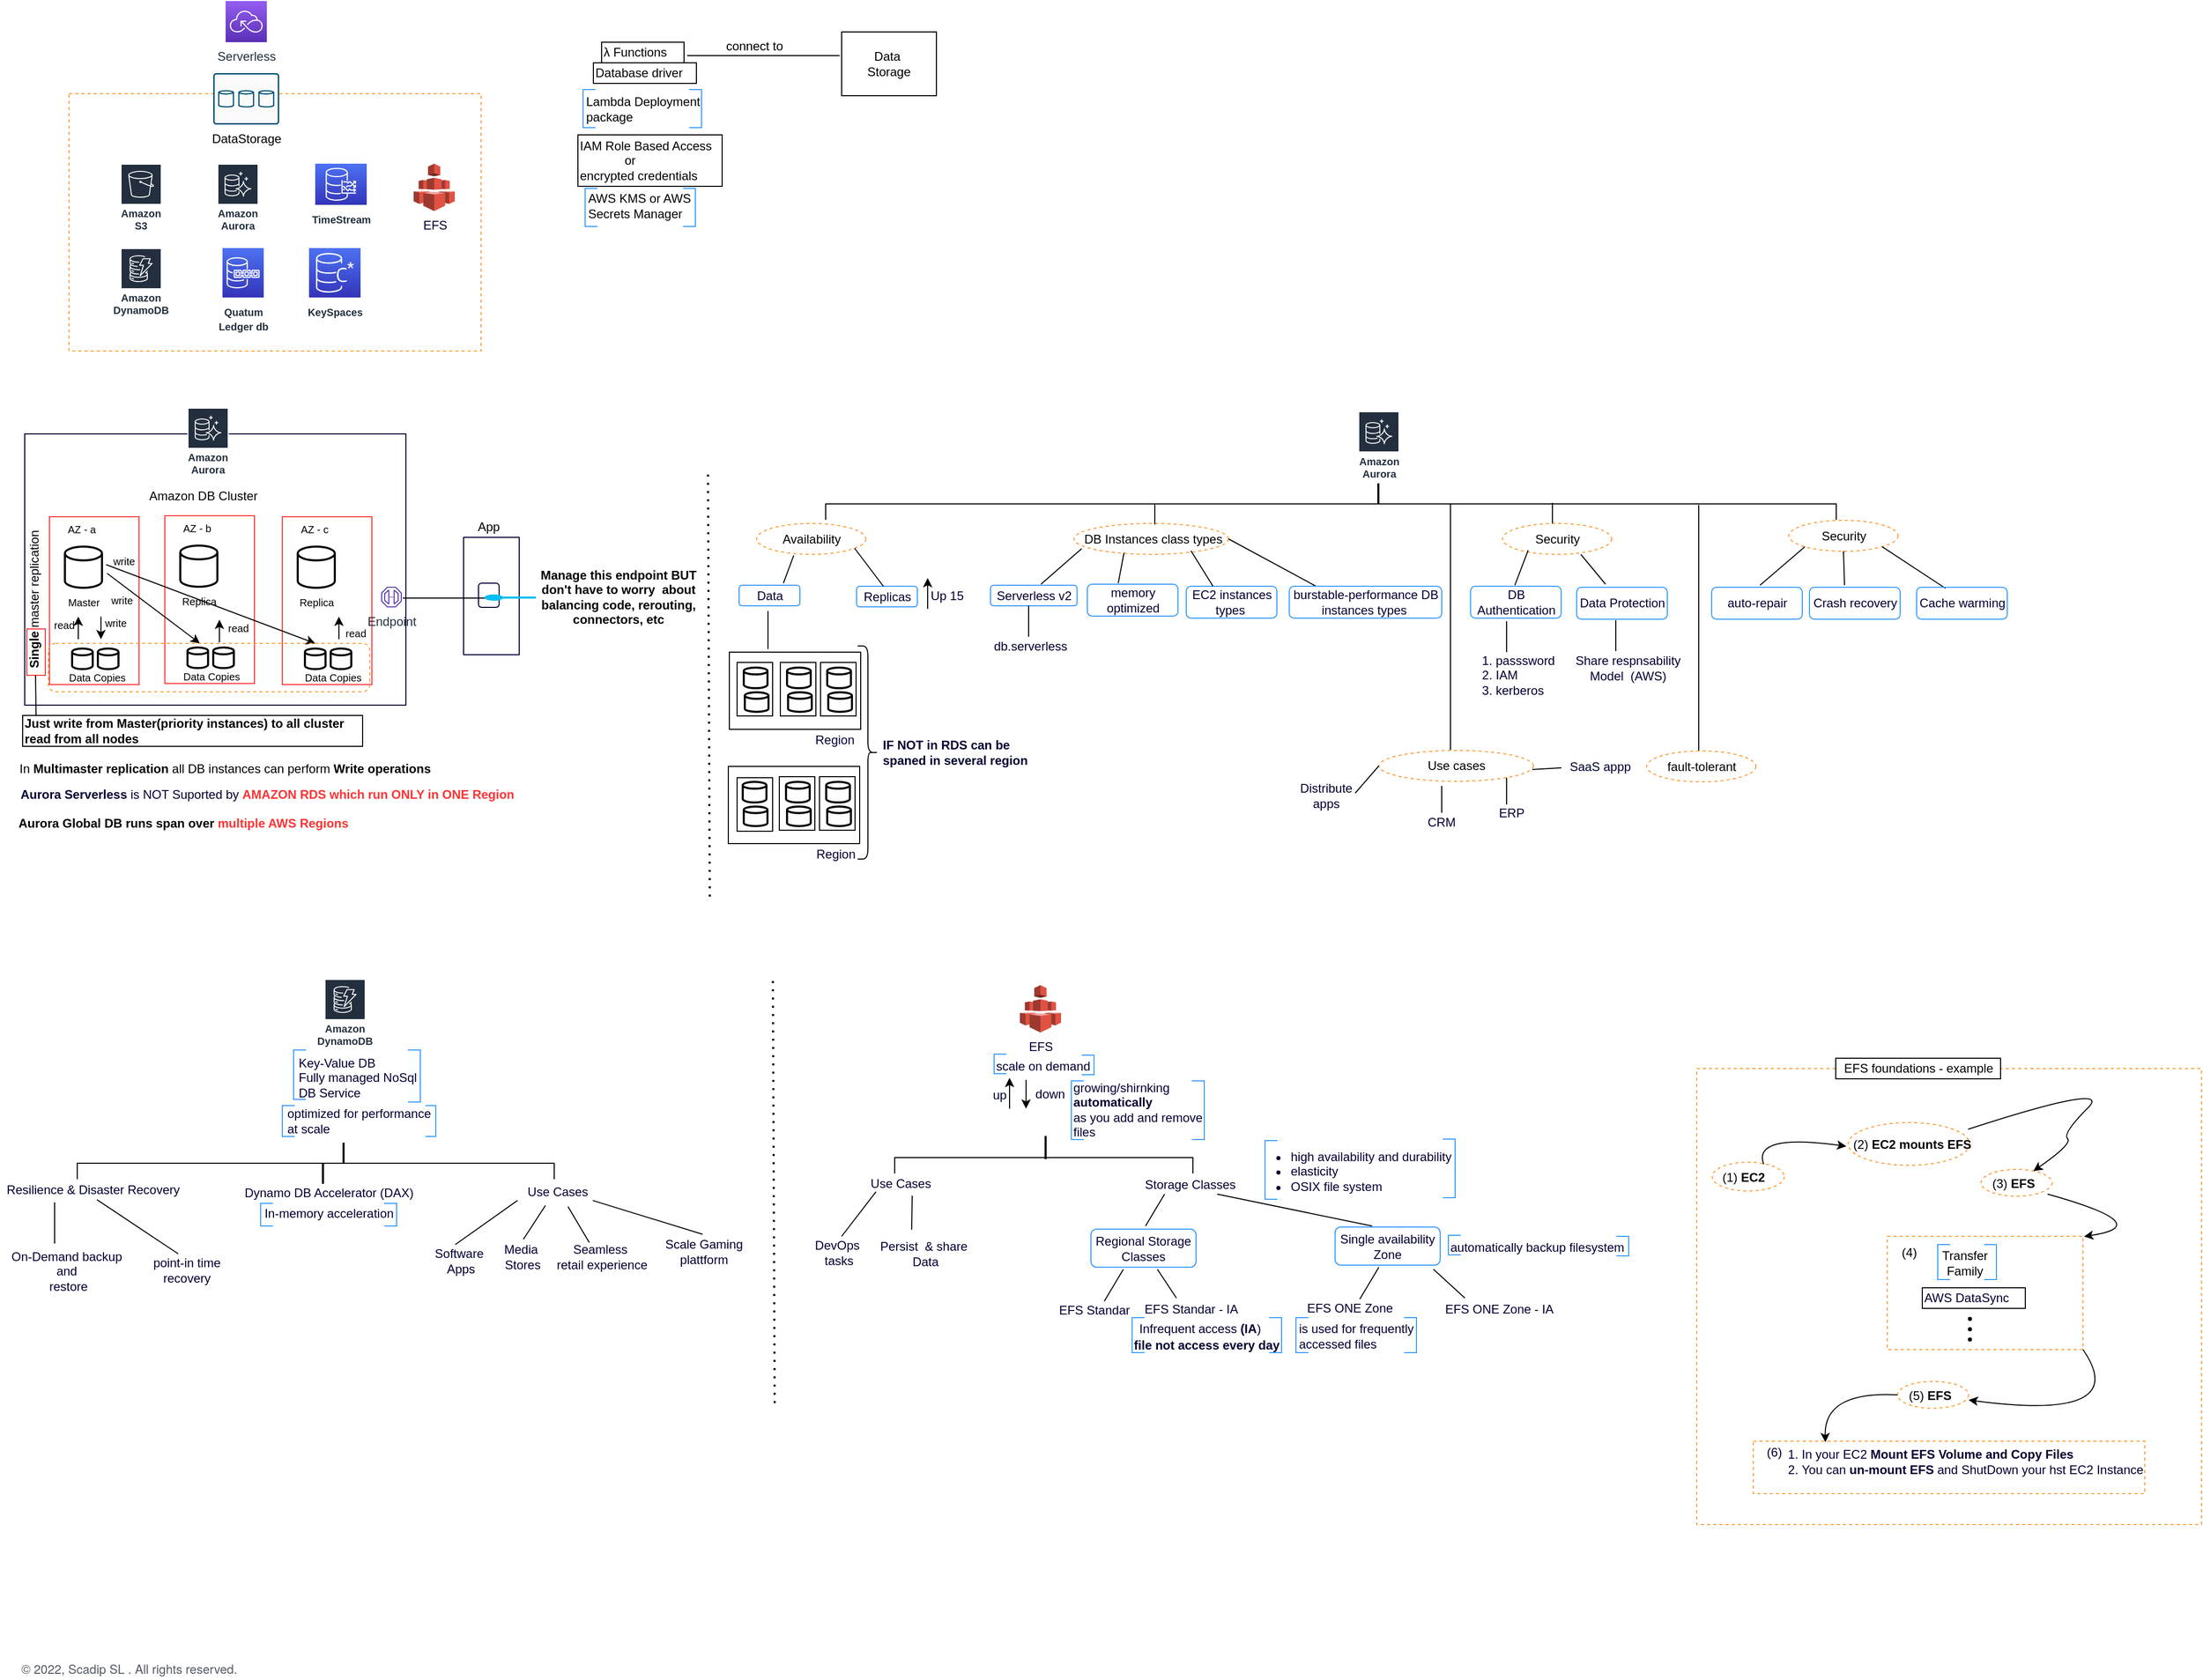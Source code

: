 <mxfile version="20.0.1" type="github">
  <diagram id="CyTpps-32Fh2xnvXaoju" name="Page-1">
    <mxGraphModel dx="1242" dy="526" grid="1" gridSize="10" guides="1" tooltips="1" connect="1" arrows="1" fold="1" page="1" pageScale="1" pageWidth="2336" pageHeight="1654" math="0" shadow="0">
      <root>
        <mxCell id="0" />
        <mxCell id="1" parent="0" />
        <mxCell id="A6Y4VwrHQMCKhlMzKKBG-387" value="" style="rounded=0;whiteSpace=wrap;html=1;dashed=1;sketch=0;strokeColor=#FF9933;strokeWidth=1;fillColor=none;" vertex="1" parent="1">
          <mxGeometry x="1655" y="1047" width="490" height="443" as="geometry" />
        </mxCell>
        <mxCell id="A6Y4VwrHQMCKhlMzKKBG-347" value="" style="group;strokeColor=#FF9933;dashed=1;container=0;" vertex="1" connectable="0" parent="1">
          <mxGeometry x="1840" y="1210" width="190" height="110" as="geometry" />
        </mxCell>
        <mxCell id="A6Y4VwrHQMCKhlMzKKBG-87" value="" style="rounded=0;whiteSpace=wrap;html=1;fontSize=10;strokeColor=#000033;fillColor=none;" vertex="1" parent="1">
          <mxGeometry x="32" y="430.5" width="370" height="263.5" as="geometry" />
        </mxCell>
        <mxCell id="A6Y4VwrHQMCKhlMzKKBG-59" value="" style="rounded=0;whiteSpace=wrap;html=1;fontSize=10;strokeColor=#FF3333;fillColor=none;direction=south;" vertex="1" parent="1">
          <mxGeometry x="282" y="511" width="87" height="163" as="geometry" />
        </mxCell>
        <mxCell id="A6Y4VwrHQMCKhlMzKKBG-51" value="" style="rounded=0;whiteSpace=wrap;html=1;fontSize=10;strokeColor=#FF3333;fillColor=none;direction=south;" vertex="1" parent="1">
          <mxGeometry x="168" y="510" width="87" height="163" as="geometry" />
        </mxCell>
        <mxCell id="A6Y4VwrHQMCKhlMzKKBG-36" value="" style="rounded=0;whiteSpace=wrap;html=1;fontSize=10;strokeColor=#FF3333;fillColor=none;direction=south;" vertex="1" parent="1">
          <mxGeometry x="56" y="511" width="87" height="163" as="geometry" />
        </mxCell>
        <mxCell id="A6Y4VwrHQMCKhlMzKKBG-12" value="" style="rounded=0;whiteSpace=wrap;html=1;dashed=1;fillColor=none;strokeColor=#FF9933;" vertex="1" parent="1">
          <mxGeometry x="75" y="100" width="400" height="250" as="geometry" />
        </mxCell>
        <mxCell id="D9bkAr4RUW45dbeRzFOR-1" value="&lt;font style=&quot;font-size: 12px;&quot;&gt;Serverless&lt;/font&gt;" style="sketch=0;points=[[0,0,0],[0.25,0,0],[0.5,0,0],[0.75,0,0],[1,0,0],[0,1,0],[0.25,1,0],[0.5,1,0],[0.75,1,0],[1,1,0],[0,0.25,0],[0,0.5,0],[0,0.75,0],[1,0.25,0],[1,0.5,0],[1,0.75,0]];outlineConnect=0;fontColor=#232F3E;gradientColor=#945DF2;gradientDirection=north;fillColor=#5A30B5;strokeColor=#ffffff;dashed=0;verticalLabelPosition=bottom;verticalAlign=top;align=center;html=1;fontSize=12;fontStyle=0;aspect=fixed;shape=mxgraph.aws4.resourceIcon;resIcon=mxgraph.aws4.serverless;" parent="1" vertex="1">
          <mxGeometry x="227" y="10" width="40" height="40" as="geometry" />
        </mxCell>
        <mxCell id="D9bkAr4RUW45dbeRzFOR-4" value="DataStorage" style="sketch=0;points=[[0.015,0.015,0],[0.985,0.015,0],[0.985,0.985,0],[0.015,0.985,0],[0.25,0,0],[0.5,0,0],[0.75,0,0],[1,0.25,0],[1,0.5,0],[1,0.75,0],[0.75,1,0],[0.5,1,0],[0.25,1,0],[0,0.75,0],[0,0.5,0],[0,0.25,0]];verticalLabelPosition=bottom;html=1;verticalAlign=top;aspect=fixed;align=center;pointerEvents=1;shape=mxgraph.cisco19.rect;prIcon=storage;fillColor=#FAFAFA;strokeColor=#005073;fontSize=12;" parent="1" vertex="1">
          <mxGeometry x="215" y="80" width="64" height="50" as="geometry" />
        </mxCell>
        <mxCell id="A6Y4VwrHQMCKhlMzKKBG-1" value="Amazon S3" style="sketch=0;outlineConnect=0;fontColor=#232F3E;gradientColor=none;strokeColor=#ffffff;fillColor=#232F3E;dashed=0;verticalLabelPosition=middle;verticalAlign=bottom;align=center;html=1;whiteSpace=wrap;fontSize=10;fontStyle=1;spacing=3;shape=mxgraph.aws4.productIcon;prIcon=mxgraph.aws4.s3;" vertex="1" parent="1">
          <mxGeometry x="125" y="168" width="40" height="70" as="geometry" />
        </mxCell>
        <mxCell id="A6Y4VwrHQMCKhlMzKKBG-2" value="Amazon&#xa;Aurora" style="sketch=0;outlineConnect=0;fontColor=#232F3E;gradientColor=none;strokeColor=#ffffff;fillColor=#232F3E;dashed=0;verticalLabelPosition=middle;verticalAlign=bottom;align=center;html=1;whiteSpace=wrap;fontSize=10;fontStyle=1;spacing=3;shape=mxgraph.aws4.productIcon;prIcon=mxgraph.aws4.aurora;" vertex="1" parent="1">
          <mxGeometry x="219" y="168" width="40" height="70" as="geometry" />
        </mxCell>
        <mxCell id="A6Y4VwrHQMCKhlMzKKBG-3" value="Amazon DynamoDB" style="sketch=0;outlineConnect=0;fontColor=#232F3E;gradientColor=none;strokeColor=#ffffff;fillColor=#232F3E;dashed=0;verticalLabelPosition=middle;verticalAlign=bottom;align=center;html=1;whiteSpace=wrap;fontSize=10;fontStyle=1;spacing=3;shape=mxgraph.aws4.productIcon;prIcon=mxgraph.aws4.dynamodb;" vertex="1" parent="1">
          <mxGeometry x="125" y="250" width="40" height="70" as="geometry" />
        </mxCell>
        <mxCell id="A6Y4VwrHQMCKhlMzKKBG-4" value="&lt;font style=&quot;font-size: 10px;&quot;&gt;&lt;b&gt;TimeStream&lt;/b&gt;&lt;/font&gt;" style="sketch=0;points=[[0,0,0],[0.25,0,0],[0.5,0,0],[0.75,0,0],[1,0,0],[0,1,0],[0.25,1,0],[0.5,1,0],[0.75,1,0],[1,1,0],[0,0.25,0],[0,0.5,0],[0,0.75,0],[1,0.25,0],[1,0.5,0],[1,0.75,0]];outlineConnect=0;fontColor=#232F3E;gradientColor=#4D72F3;gradientDirection=north;fillColor=#3334B9;strokeColor=#ffffff;dashed=0;verticalLabelPosition=bottom;verticalAlign=top;align=center;html=1;fontSize=12;fontStyle=0;shape=mxgraph.aws4.resourceIcon;resIcon=mxgraph.aws4.timestream;" vertex="1" parent="1">
          <mxGeometry x="314" y="168" width="50" height="40" as="geometry" />
        </mxCell>
        <mxCell id="A6Y4VwrHQMCKhlMzKKBG-5" value="&lt;font style=&quot;font-size: 10px;&quot;&gt;&lt;b&gt;Quatum &lt;br&gt;Ledger db&lt;/b&gt;&lt;/font&gt;" style="sketch=0;points=[[0,0,0],[0.25,0,0],[0.5,0,0],[0.75,0,0],[1,0,0],[0,1,0],[0.25,1,0],[0.5,1,0],[0.75,1,0],[1,1,0],[0,0.25,0],[0,0.5,0],[0,0.75,0],[1,0.25,0],[1,0.5,0],[1,0.75,0]];outlineConnect=0;fontColor=#232F3E;gradientColor=#4D72F3;gradientDirection=north;fillColor=#3334B9;strokeColor=#ffffff;dashed=0;verticalLabelPosition=bottom;verticalAlign=top;align=center;html=1;fontSize=12;fontStyle=0;shape=mxgraph.aws4.resourceIcon;resIcon=mxgraph.aws4.quantum_ledger_database;" vertex="1" parent="1">
          <mxGeometry x="224" y="250" width="40" height="48" as="geometry" />
        </mxCell>
        <mxCell id="A6Y4VwrHQMCKhlMzKKBG-7" value="&lt;font style=&quot;font-size: 10px;&quot;&gt;&lt;b&gt;KeySpaces&lt;/b&gt;&lt;/font&gt;" style="sketch=0;points=[[0,0,0],[0.25,0,0],[0.5,0,0],[0.75,0,0],[1,0,0],[0,1,0],[0.25,1,0],[0.5,1,0],[0.75,1,0],[1,1,0],[0,0.25,0],[0,0.5,0],[0,0.75,0],[1,0.25,0],[1,0.5,0],[1,0.75,0]];outlineConnect=0;fontColor=#232F3E;gradientColor=#4D72F3;gradientDirection=north;fillColor=#3334B9;strokeColor=#ffffff;dashed=0;verticalLabelPosition=bottom;verticalAlign=top;align=center;html=1;fontSize=12;fontStyle=0;shape=mxgraph.aws4.resourceIcon;resIcon=mxgraph.aws4.keyspaces;" vertex="1" parent="1">
          <mxGeometry x="308" y="250" width="50" height="48" as="geometry" />
        </mxCell>
        <mxCell id="A6Y4VwrHQMCKhlMzKKBG-16" value="&lt;span style=&quot;font-size: 12px;&quot;&gt;λ Functions&lt;br style=&quot;font-size: 12px;&quot;&gt;&lt;/span&gt;" style="text;html=1;align=left;verticalAlign=middle;resizable=0;points=[];autosize=1;strokeColor=default;fillColor=none;fontSize=12;" vertex="1" parent="1">
          <mxGeometry x="592" y="50" width="80" height="20" as="geometry" />
        </mxCell>
        <mxCell id="A6Y4VwrHQMCKhlMzKKBG-17" value="&lt;font style=&quot;font-size: 12px;&quot;&gt;Database driver&lt;/font&gt;" style="text;html=1;align=left;verticalAlign=middle;resizable=0;points=[];autosize=1;strokeColor=default;fillColor=none;fontSize=12;" vertex="1" parent="1">
          <mxGeometry x="584" y="70" width="100" height="20" as="geometry" />
        </mxCell>
        <mxCell id="A6Y4VwrHQMCKhlMzKKBG-18" value="IAM Role Based Access&lt;br&gt;&amp;nbsp; &amp;nbsp; &amp;nbsp; &amp;nbsp; &amp;nbsp; &amp;nbsp; &amp;nbsp;or&lt;br&gt;encrypted credentials" style="text;html=1;align=left;verticalAlign=middle;resizable=0;points=[];autosize=1;strokeColor=default;fillColor=none;fontSize=12;" vertex="1" parent="1">
          <mxGeometry x="569" y="140" width="140" height="50" as="geometry" />
        </mxCell>
        <mxCell id="A6Y4VwrHQMCKhlMzKKBG-19" value="" style="strokeWidth=1;html=1;shape=mxgraph.flowchart.annotation_1;align=left;pointerEvents=1;fontColor=#000033;fillColor=none;strokeColor=#3399FF;" vertex="1" parent="1">
          <mxGeometry x="574" y="96" width="12" height="37" as="geometry" />
        </mxCell>
        <mxCell id="A6Y4VwrHQMCKhlMzKKBG-20" value="" style="strokeWidth=1;html=1;shape=mxgraph.flowchart.annotation_1;align=left;pointerEvents=1;fontColor=#000033;fillColor=none;direction=west;strokeColor=#3399FF;" vertex="1" parent="1">
          <mxGeometry x="677" y="96" width="12" height="37" as="geometry" />
        </mxCell>
        <mxCell id="A6Y4VwrHQMCKhlMzKKBG-21" value="Lambda Deployment&lt;br&gt;package" style="text;html=1;align=left;verticalAlign=middle;resizable=0;points=[];autosize=1;strokeColor=none;fillColor=none;fontSize=12;" vertex="1" parent="1">
          <mxGeometry x="575" y="100" width="130" height="30" as="geometry" />
        </mxCell>
        <mxCell id="A6Y4VwrHQMCKhlMzKKBG-22" value="" style="strokeWidth=1;html=1;shape=mxgraph.flowchart.annotation_1;align=left;pointerEvents=1;fontColor=#000033;fillColor=none;strokeColor=#3399FF;" vertex="1" parent="1">
          <mxGeometry x="576" y="192" width="12" height="37" as="geometry" />
        </mxCell>
        <mxCell id="A6Y4VwrHQMCKhlMzKKBG-23" value="" style="strokeWidth=1;html=1;shape=mxgraph.flowchart.annotation_1;align=left;pointerEvents=1;fontColor=#000033;fillColor=none;direction=west;strokeColor=#3399FF;" vertex="1" parent="1">
          <mxGeometry x="671" y="192" width="12" height="37" as="geometry" />
        </mxCell>
        <mxCell id="A6Y4VwrHQMCKhlMzKKBG-24" value="AWS KMS or AWS&amp;nbsp;&lt;br&gt;Secrets Manager" style="text;html=1;align=left;verticalAlign=middle;resizable=0;points=[];autosize=1;strokeColor=none;fillColor=none;fontSize=12;" vertex="1" parent="1">
          <mxGeometry x="577" y="194" width="120" height="30" as="geometry" />
        </mxCell>
        <mxCell id="A6Y4VwrHQMCKhlMzKKBG-27" value="connect to" style="text;html=1;align=center;verticalAlign=middle;resizable=0;points=[];autosize=1;strokeColor=none;fillColor=none;fontSize=12;" vertex="1" parent="1">
          <mxGeometry x="705" y="44" width="70" height="20" as="geometry" />
        </mxCell>
        <mxCell id="A6Y4VwrHQMCKhlMzKKBG-29" value="Data&amp;nbsp;&lt;br&gt;Storage" style="rounded=0;whiteSpace=wrap;html=1;fontSize=12;strokeColor=default;fillColor=none;" vertex="1" parent="1">
          <mxGeometry x="825" y="40" width="92" height="62" as="geometry" />
        </mxCell>
        <mxCell id="A6Y4VwrHQMCKhlMzKKBG-30" value="" style="endArrow=none;html=1;rounded=0;fontSize=12;" edge="1" parent="1">
          <mxGeometry width="50" height="50" relative="1" as="geometry">
            <mxPoint x="675" y="63" as="sourcePoint" />
            <mxPoint x="823" y="63" as="targetPoint" />
          </mxGeometry>
        </mxCell>
        <mxCell id="A6Y4VwrHQMCKhlMzKKBG-34" value="AZ - a" style="text;html=1;align=center;verticalAlign=middle;resizable=0;points=[];autosize=1;strokeColor=none;fillColor=none;fontSize=10;" vertex="1" parent="1">
          <mxGeometry x="67" y="513" width="40" height="20" as="geometry" />
        </mxCell>
        <mxCell id="A6Y4VwrHQMCKhlMzKKBG-35" value="Master" style="text;html=1;align=center;verticalAlign=middle;resizable=0;points=[];autosize=1;strokeColor=none;fillColor=none;fontSize=10;" vertex="1" parent="1">
          <mxGeometry x="64" y="584" width="50" height="20" as="geometry" />
        </mxCell>
        <mxCell id="A6Y4VwrHQMCKhlMzKKBG-37" value="" style="endArrow=classic;html=1;rounded=0;fontSize=10;" edge="1" parent="1">
          <mxGeometry width="50" height="50" relative="1" as="geometry">
            <mxPoint x="84" y="630" as="sourcePoint" />
            <mxPoint x="84" y="608" as="targetPoint" />
          </mxGeometry>
        </mxCell>
        <mxCell id="A6Y4VwrHQMCKhlMzKKBG-38" value="" style="endArrow=classic;html=1;rounded=0;fontSize=10;strokeWidth=1;" edge="1" parent="1">
          <mxGeometry width="50" height="50" relative="1" as="geometry">
            <mxPoint x="106" y="608" as="sourcePoint" />
            <mxPoint x="106" y="630" as="targetPoint" />
          </mxGeometry>
        </mxCell>
        <mxCell id="A6Y4VwrHQMCKhlMzKKBG-39" value="" style="strokeWidth=2;html=1;shape=mxgraph.flowchart.database;whiteSpace=wrap;fontSize=10;fillColor=none;" vertex="1" parent="1">
          <mxGeometry x="71" y="540" width="36" height="40" as="geometry" />
        </mxCell>
        <mxCell id="A6Y4VwrHQMCKhlMzKKBG-41" value="" style="strokeWidth=2;html=1;shape=mxgraph.flowchart.database;whiteSpace=wrap;fontSize=10;fillColor=none;" vertex="1" parent="1">
          <mxGeometry x="78" y="639" width="20" height="20" as="geometry" />
        </mxCell>
        <mxCell id="A6Y4VwrHQMCKhlMzKKBG-42" value="" style="strokeWidth=2;html=1;shape=mxgraph.flowchart.database;whiteSpace=wrap;fontSize=10;fillColor=none;" vertex="1" parent="1">
          <mxGeometry x="103" y="639" width="20" height="20" as="geometry" />
        </mxCell>
        <mxCell id="A6Y4VwrHQMCKhlMzKKBG-43" value="read" style="text;html=1;align=center;verticalAlign=middle;resizable=0;points=[];autosize=1;strokeColor=none;fillColor=none;fontSize=10;" vertex="1" parent="1">
          <mxGeometry x="50" y="606" width="40" height="20" as="geometry" />
        </mxCell>
        <mxCell id="A6Y4VwrHQMCKhlMzKKBG-44" value="write" style="text;html=1;align=center;verticalAlign=middle;resizable=0;points=[];autosize=1;strokeColor=none;fillColor=none;fontSize=10;" vertex="1" parent="1">
          <mxGeometry x="100" y="604" width="40" height="20" as="geometry" />
        </mxCell>
        <mxCell id="A6Y4VwrHQMCKhlMzKKBG-45" value="AZ - b" style="text;html=1;align=center;verticalAlign=middle;resizable=0;points=[];autosize=1;strokeColor=none;fillColor=none;fontSize=10;" vertex="1" parent="1">
          <mxGeometry x="179" y="512" width="40" height="20" as="geometry" />
        </mxCell>
        <mxCell id="A6Y4VwrHQMCKhlMzKKBG-46" value="" style="strokeWidth=2;html=1;shape=mxgraph.flowchart.database;whiteSpace=wrap;fontSize=10;fillColor=none;" vertex="1" parent="1">
          <mxGeometry x="183" y="539" width="36" height="40" as="geometry" />
        </mxCell>
        <mxCell id="A6Y4VwrHQMCKhlMzKKBG-48" value="Replica" style="text;html=1;align=center;verticalAlign=middle;resizable=0;points=[];autosize=1;strokeColor=none;fillColor=none;fontSize=10;" vertex="1" parent="1">
          <mxGeometry x="176" y="583" width="50" height="20" as="geometry" />
        </mxCell>
        <mxCell id="A6Y4VwrHQMCKhlMzKKBG-49" value="" style="strokeWidth=2;html=1;shape=mxgraph.flowchart.database;whiteSpace=wrap;fontSize=10;fillColor=none;" vertex="1" parent="1">
          <mxGeometry x="190" y="638" width="20" height="20" as="geometry" />
        </mxCell>
        <mxCell id="A6Y4VwrHQMCKhlMzKKBG-50" value="" style="strokeWidth=2;html=1;shape=mxgraph.flowchart.database;whiteSpace=wrap;fontSize=10;fillColor=none;" vertex="1" parent="1">
          <mxGeometry x="215" y="638" width="20" height="20" as="geometry" />
        </mxCell>
        <mxCell id="A6Y4VwrHQMCKhlMzKKBG-54" value="" style="strokeWidth=2;html=1;shape=mxgraph.flowchart.database;whiteSpace=wrap;fontSize=10;fillColor=none;" vertex="1" parent="1">
          <mxGeometry x="329" y="639" width="20" height="20" as="geometry" />
        </mxCell>
        <mxCell id="A6Y4VwrHQMCKhlMzKKBG-55" value="" style="strokeWidth=2;html=1;shape=mxgraph.flowchart.database;whiteSpace=wrap;fontSize=10;fillColor=none;" vertex="1" parent="1">
          <mxGeometry x="304" y="639" width="20" height="20" as="geometry" />
        </mxCell>
        <mxCell id="A6Y4VwrHQMCKhlMzKKBG-56" value="read" style="text;html=1;align=center;verticalAlign=middle;resizable=0;points=[];autosize=1;strokeColor=none;fillColor=none;fontSize=10;" vertex="1" parent="1">
          <mxGeometry x="333" y="614" width="40" height="20" as="geometry" />
        </mxCell>
        <mxCell id="A6Y4VwrHQMCKhlMzKKBG-57" value="" style="strokeWidth=2;html=1;shape=mxgraph.flowchart.database;whiteSpace=wrap;fontSize=10;fillColor=none;" vertex="1" parent="1">
          <mxGeometry x="297" y="540" width="36" height="40" as="geometry" />
        </mxCell>
        <mxCell id="A6Y4VwrHQMCKhlMzKKBG-58" value="AZ - c" style="text;html=1;align=center;verticalAlign=middle;resizable=0;points=[];autosize=1;strokeColor=none;fillColor=none;fontSize=10;" vertex="1" parent="1">
          <mxGeometry x="293" y="513" width="40" height="20" as="geometry" />
        </mxCell>
        <mxCell id="A6Y4VwrHQMCKhlMzKKBG-60" value="Replica" style="text;html=1;align=center;verticalAlign=middle;resizable=0;points=[];autosize=1;strokeColor=none;fillColor=none;fontSize=10;" vertex="1" parent="1">
          <mxGeometry x="290" y="584" width="50" height="20" as="geometry" />
        </mxCell>
        <mxCell id="A6Y4VwrHQMCKhlMzKKBG-62" value="read" style="text;html=1;align=center;verticalAlign=middle;resizable=0;points=[];autosize=1;strokeColor=none;fillColor=none;fontSize=10;" vertex="1" parent="1">
          <mxGeometry x="219" y="609" width="40" height="20" as="geometry" />
        </mxCell>
        <mxCell id="A6Y4VwrHQMCKhlMzKKBG-73" value="" style="endArrow=classic;html=1;rounded=0;fontSize=10;" edge="1" parent="1">
          <mxGeometry width="50" height="50" relative="1" as="geometry">
            <mxPoint x="221" y="633" as="sourcePoint" />
            <mxPoint x="221" y="611" as="targetPoint" />
          </mxGeometry>
        </mxCell>
        <mxCell id="A6Y4VwrHQMCKhlMzKKBG-74" value="" style="endArrow=classic;html=1;rounded=0;fontSize=10;" edge="1" parent="1">
          <mxGeometry width="50" height="50" relative="1" as="geometry">
            <mxPoint x="337" y="630" as="sourcePoint" />
            <mxPoint x="337" y="608" as="targetPoint" />
          </mxGeometry>
        </mxCell>
        <mxCell id="A6Y4VwrHQMCKhlMzKKBG-77" value="" style="endArrow=classic;html=1;rounded=0;fontSize=10;strokeWidth=1;exitX=1;exitY=0.5;exitDx=0;exitDy=0;exitPerimeter=0;" edge="1" parent="1">
          <mxGeometry width="50" height="50" relative="1" as="geometry">
            <mxPoint x="112" y="566" as="sourcePoint" />
            <mxPoint x="202" y="634" as="targetPoint" />
          </mxGeometry>
        </mxCell>
        <mxCell id="A6Y4VwrHQMCKhlMzKKBG-78" value="" style="endArrow=classic;html=1;rounded=0;fontSize=10;strokeWidth=1;" edge="1" parent="1">
          <mxGeometry width="50" height="50" relative="1" as="geometry">
            <mxPoint x="111" y="557.5" as="sourcePoint" />
            <mxPoint x="314" y="634" as="targetPoint" />
          </mxGeometry>
        </mxCell>
        <mxCell id="A6Y4VwrHQMCKhlMzKKBG-81" value="&lt;font style=&quot;font-size: 12px;&quot;&gt;Amazon DB Cluster&lt;/font&gt;" style="text;html=1;align=center;verticalAlign=middle;resizable=0;points=[];autosize=1;strokeColor=none;fillColor=none;fontSize=10;" vertex="1" parent="1">
          <mxGeometry x="145" y="481" width="120" height="20" as="geometry" />
        </mxCell>
        <mxCell id="A6Y4VwrHQMCKhlMzKKBG-83" value="" style="rounded=1;whiteSpace=wrap;html=1;fontSize=12;strokeColor=#FF9933;fillColor=none;dashed=1;" vertex="1" parent="1">
          <mxGeometry x="55" y="634" width="312" height="47" as="geometry" />
        </mxCell>
        <mxCell id="A6Y4VwrHQMCKhlMzKKBG-84" value="Data Copies" style="text;html=1;align=center;verticalAlign=middle;resizable=0;points=[];autosize=1;strokeColor=none;fillColor=none;fontSize=10;" vertex="1" parent="1">
          <mxGeometry x="67" y="657" width="70" height="20" as="geometry" />
        </mxCell>
        <mxCell id="A6Y4VwrHQMCKhlMzKKBG-85" value="Data Copies" style="text;html=1;align=center;verticalAlign=middle;resizable=0;points=[];autosize=1;strokeColor=none;fillColor=none;fontSize=10;" vertex="1" parent="1">
          <mxGeometry x="178" y="656" width="70" height="20" as="geometry" />
        </mxCell>
        <mxCell id="A6Y4VwrHQMCKhlMzKKBG-86" value="Data Copies" style="text;html=1;align=center;verticalAlign=middle;resizable=0;points=[];autosize=1;strokeColor=none;fillColor=none;fontSize=10;" vertex="1" parent="1">
          <mxGeometry x="296" y="657" width="70" height="20" as="geometry" />
        </mxCell>
        <mxCell id="A6Y4VwrHQMCKhlMzKKBG-31" value="Amazon&#xa;Aurora" style="sketch=0;outlineConnect=0;fontColor=#232F3E;gradientColor=none;strokeColor=#ffffff;fillColor=#232F3E;dashed=0;verticalLabelPosition=middle;verticalAlign=bottom;align=center;html=1;whiteSpace=wrap;fontSize=10;fontStyle=1;spacing=3;shape=mxgraph.aws4.productIcon;prIcon=mxgraph.aws4.aurora;" vertex="1" parent="1">
          <mxGeometry x="190" y="405" width="40" height="70" as="geometry" />
        </mxCell>
        <mxCell id="A6Y4VwrHQMCKhlMzKKBG-88" value="&lt;font style=&quot;font-size: 12px;&quot;&gt;&lt;b&gt;Single&lt;/b&gt; master replication&lt;/font&gt;" style="text;html=1;align=center;verticalAlign=middle;resizable=0;points=[];autosize=1;strokeColor=none;fillColor=none;fontSize=10;rotation=270;" vertex="1" parent="1">
          <mxGeometry x="-34" y="581.5" width="150" height="20" as="geometry" />
        </mxCell>
        <mxCell id="A6Y4VwrHQMCKhlMzKKBG-89" value="write" style="text;html=1;align=center;verticalAlign=middle;resizable=0;points=[];autosize=1;strokeColor=none;fillColor=none;fontSize=10;" vertex="1" parent="1">
          <mxGeometry x="108" y="544" width="40" height="20" as="geometry" />
        </mxCell>
        <mxCell id="A6Y4VwrHQMCKhlMzKKBG-90" value="write" style="text;html=1;align=center;verticalAlign=middle;resizable=0;points=[];autosize=1;strokeColor=none;fillColor=none;fontSize=10;" vertex="1" parent="1">
          <mxGeometry x="106" y="582" width="40" height="20" as="geometry" />
        </mxCell>
        <mxCell id="A6Y4VwrHQMCKhlMzKKBG-92" value="&lt;font style=&quot;font-size: 12px;&quot;&gt;Endpoint&lt;/font&gt;" style="sketch=0;outlineConnect=0;fontColor=#232F3E;gradientColor=none;fillColor=#4D27AA;strokeColor=none;dashed=0;verticalLabelPosition=bottom;verticalAlign=top;align=center;html=1;fontSize=12;fontStyle=0;aspect=fixed;pointerEvents=1;shape=mxgraph.aws4.endpoint;" vertex="1" parent="1">
          <mxGeometry x="378" y="579" width="20" height="20" as="geometry" />
        </mxCell>
        <mxCell id="A6Y4VwrHQMCKhlMzKKBG-93" value="" style="endArrow=none;html=1;rounded=0;fontSize=12;strokeWidth=1;" edge="1" parent="1">
          <mxGeometry width="50" height="50" relative="1" as="geometry">
            <mxPoint x="399" y="590" as="sourcePoint" />
            <mxPoint x="479" y="590" as="targetPoint" />
          </mxGeometry>
        </mxCell>
        <mxCell id="A6Y4VwrHQMCKhlMzKKBG-94" value="" style="rounded=0;whiteSpace=wrap;html=1;fontSize=12;strokeColor=#000033;fillColor=none;" vertex="1" parent="1">
          <mxGeometry x="458" y="531" width="54" height="114" as="geometry" />
        </mxCell>
        <mxCell id="A6Y4VwrHQMCKhlMzKKBG-95" value="App" style="text;html=1;align=center;verticalAlign=middle;resizable=0;points=[];autosize=1;strokeColor=none;fillColor=none;fontSize=12;" vertex="1" parent="1">
          <mxGeometry x="461.5" y="511" width="40" height="20" as="geometry" />
        </mxCell>
        <mxCell id="A6Y4VwrHQMCKhlMzKKBG-96" value="" style="rounded=1;whiteSpace=wrap;html=1;fontSize=12;strokeColor=#000033;fillColor=none;" vertex="1" parent="1">
          <mxGeometry x="472.5" y="575.5" width="20" height="23.5" as="geometry" />
        </mxCell>
        <mxCell id="A6Y4VwrHQMCKhlMzKKBG-97" value="" style="verticalLabelPosition=bottom;html=1;verticalAlign=top;align=center;strokeColor=none;fillColor=#00BEF2;shape=mxgraph.azure.service_endpoint;fontSize=12;strokeWidth=0;" vertex="1" parent="1">
          <mxGeometry x="478" y="586" width="50" height="6.5" as="geometry" />
        </mxCell>
        <mxCell id="A6Y4VwrHQMCKhlMzKKBG-98" value="&lt;b&gt;Manage this endpoint BUT&lt;br&gt;don&#39;t have to worry&amp;nbsp; about &lt;br&gt;balancing code, rerouting,&lt;br&gt;&amp;nbsp;connectors, etc&amp;nbsp;&lt;/b&gt;" style="text;html=1;align=center;verticalAlign=middle;resizable=0;points=[];autosize=1;strokeColor=none;fillColor=none;fontSize=12;" vertex="1" parent="1">
          <mxGeometry x="523" y="559" width="170" height="60" as="geometry" />
        </mxCell>
        <mxCell id="A6Y4VwrHQMCKhlMzKKBG-99" value="Just write from Master(priority instances) to all cluster&lt;br&gt;&lt;div style=&quot;&quot;&gt;&lt;span style=&quot;background-color: initial;&quot;&gt;read from all nodes&lt;/span&gt;&lt;/div&gt;" style="text;html=1;align=left;verticalAlign=middle;resizable=0;points=[];autosize=1;strokeColor=default;fillColor=none;fontSize=12;fontStyle=1" vertex="1" parent="1">
          <mxGeometry x="30" y="704" width="330" height="30" as="geometry" />
        </mxCell>
        <mxCell id="A6Y4VwrHQMCKhlMzKKBG-100" value="In &lt;b&gt;Multimaster replication&lt;/b&gt; all DB instances can perform &lt;b&gt;Write operations&lt;/b&gt;" style="text;html=1;align=left;verticalAlign=middle;resizable=0;points=[];autosize=1;strokeColor=none;fillColor=none;fontSize=12;" vertex="1" parent="1">
          <mxGeometry x="25" y="746" width="410" height="20" as="geometry" />
        </mxCell>
        <mxCell id="A6Y4VwrHQMCKhlMzKKBG-101" value="" style="rounded=0;whiteSpace=wrap;html=1;fontSize=12;strokeColor=#FF3333;strokeWidth=1;fillColor=none;" vertex="1" parent="1">
          <mxGeometry x="34" y="620" width="18" height="45" as="geometry" />
        </mxCell>
        <mxCell id="A6Y4VwrHQMCKhlMzKKBG-102" value="" style="endArrow=none;html=1;rounded=0;fontSize=12;strokeWidth=1;" edge="1" parent="1">
          <mxGeometry width="50" height="50" relative="1" as="geometry">
            <mxPoint x="43" y="704" as="sourcePoint" />
            <mxPoint x="42.5" y="665" as="targetPoint" />
          </mxGeometry>
        </mxCell>
        <mxCell id="A6Y4VwrHQMCKhlMzKKBG-103" value="&lt;b&gt;Aurora Global DB runs span over &lt;font color=&quot;#ff3333&quot;&gt;multiple&lt;/font&gt; &lt;font color=&quot;#ff3333&quot;&gt;AWS Regions&lt;/font&gt;&lt;/b&gt;" style="text;html=1;align=left;verticalAlign=middle;resizable=0;points=[];autosize=1;strokeColor=none;fillColor=none;fontSize=12;" vertex="1" parent="1">
          <mxGeometry x="24" y="799" width="340" height="20" as="geometry" />
        </mxCell>
        <mxCell id="A6Y4VwrHQMCKhlMzKKBG-104" value="&lt;font color=&quot;#000033&quot;&gt;&lt;b&gt;Aurora Serverless&lt;/b&gt; is NOT Suported by &lt;/font&gt;&lt;b style=&quot;&quot;&gt;AMAZON RDS which run ONLY in ONE Region&lt;/b&gt;" style="text;html=1;align=left;verticalAlign=middle;resizable=0;points=[];autosize=1;strokeColor=none;fillColor=none;fontSize=12;fontColor=#FF3333;" vertex="1" parent="1">
          <mxGeometry x="25.5" y="771" width="490" height="20" as="geometry" />
        </mxCell>
        <mxCell id="A6Y4VwrHQMCKhlMzKKBG-105" value="Amazon&#xa;Aurora" style="sketch=0;outlineConnect=0;fontColor=#232F3E;gradientColor=none;strokeColor=#ffffff;fillColor=#232F3E;dashed=0;verticalLabelPosition=middle;verticalAlign=bottom;align=center;html=1;whiteSpace=wrap;fontSize=10;fontStyle=1;spacing=3;shape=mxgraph.aws4.productIcon;prIcon=mxgraph.aws4.aurora;" vertex="1" parent="1">
          <mxGeometry x="1326.5" y="408.5" width="40" height="70" as="geometry" />
        </mxCell>
        <mxCell id="A6Y4VwrHQMCKhlMzKKBG-106" value="" style="shape=partialRectangle;whiteSpace=wrap;html=1;bottom=1;right=1;left=1;top=0;fillColor=none;routingCenterX=-0.5;rotation=-180;direction=east;" vertex="1" parent="1">
          <mxGeometry x="809.5" y="498.5" width="981" height="15" as="geometry" />
        </mxCell>
        <mxCell id="A6Y4VwrHQMCKhlMzKKBG-107" value="" style="line;strokeWidth=2;direction=south;html=1;" vertex="1" parent="1">
          <mxGeometry x="1345.5" y="478.5" width="1" height="20" as="geometry" />
        </mxCell>
        <mxCell id="A6Y4VwrHQMCKhlMzKKBG-108" value="Availability" style="ellipse;whiteSpace=wrap;html=1;dashed=1;strokeColor=#FF9933;fillColor=none;" vertex="1" parent="1">
          <mxGeometry x="742.5" y="517.5" width="106" height="30" as="geometry" />
        </mxCell>
        <mxCell id="A6Y4VwrHQMCKhlMzKKBG-109" value="&lt;font color=&quot;#000033&quot;&gt;Data&lt;/font&gt;" style="rounded=1;whiteSpace=wrap;html=1;fontSize=12;fontColor=#FF3333;strokeColor=#3399FF;strokeWidth=1;fillColor=none;" vertex="1" parent="1">
          <mxGeometry x="725.5" y="577.5" width="59" height="20" as="geometry" />
        </mxCell>
        <mxCell id="A6Y4VwrHQMCKhlMzKKBG-112" value="&lt;font color=&quot;#000033&quot;&gt;Replicas&lt;/font&gt;" style="rounded=1;whiteSpace=wrap;html=1;fontSize=12;fontColor=#FF3333;strokeColor=#3399FF;strokeWidth=1;fillColor=none;" vertex="1" parent="1">
          <mxGeometry x="839.5" y="578.5" width="59" height="20" as="geometry" />
        </mxCell>
        <mxCell id="A6Y4VwrHQMCKhlMzKKBG-114" value="" style="rounded=0;whiteSpace=wrap;html=1;fontSize=12;fontColor=#000033;strokeColor=default;strokeWidth=1;fillColor=none;" vertex="1" parent="1">
          <mxGeometry x="716" y="642.5" width="127.5" height="75" as="geometry" />
        </mxCell>
        <mxCell id="A6Y4VwrHQMCKhlMzKKBG-127" value="" style="rounded=0;whiteSpace=wrap;html=1;fontSize=12;fontColor=#000033;strokeColor=default;strokeWidth=1;fillColor=none;" vertex="1" parent="1">
          <mxGeometry x="723.5" y="652.5" width="34.5" height="52" as="geometry" />
        </mxCell>
        <mxCell id="A6Y4VwrHQMCKhlMzKKBG-128" value="" style="strokeWidth=2;html=1;shape=mxgraph.flowchart.database;whiteSpace=wrap;fontSize=12;fontColor=#000033;fillColor=none;" vertex="1" parent="1">
          <mxGeometry x="730" y="657.5" width="23" height="20" as="geometry" />
        </mxCell>
        <mxCell id="A6Y4VwrHQMCKhlMzKKBG-129" value="" style="strokeWidth=2;html=1;shape=mxgraph.flowchart.database;whiteSpace=wrap;fontSize=12;fontColor=#000033;fillColor=none;" vertex="1" parent="1">
          <mxGeometry x="731" y="681.5" width="23" height="19" as="geometry" />
        </mxCell>
        <mxCell id="A6Y4VwrHQMCKhlMzKKBG-130" value="" style="rounded=0;whiteSpace=wrap;html=1;fontSize=12;fontColor=#000033;strokeColor=default;strokeWidth=1;fillColor=none;" vertex="1" parent="1">
          <mxGeometry x="765.5" y="652.5" width="34.5" height="52" as="geometry" />
        </mxCell>
        <mxCell id="A6Y4VwrHQMCKhlMzKKBG-131" value="" style="strokeWidth=2;html=1;shape=mxgraph.flowchart.database;whiteSpace=wrap;fontSize=12;fontColor=#000033;fillColor=none;" vertex="1" parent="1">
          <mxGeometry x="772" y="657.5" width="23" height="20" as="geometry" />
        </mxCell>
        <mxCell id="A6Y4VwrHQMCKhlMzKKBG-132" value="" style="strokeWidth=2;html=1;shape=mxgraph.flowchart.database;whiteSpace=wrap;fontSize=12;fontColor=#000033;fillColor=none;" vertex="1" parent="1">
          <mxGeometry x="773" y="681.5" width="23" height="19" as="geometry" />
        </mxCell>
        <mxCell id="A6Y4VwrHQMCKhlMzKKBG-133" value="" style="rounded=0;whiteSpace=wrap;html=1;fontSize=12;fontColor=#000033;strokeColor=default;strokeWidth=1;fillColor=none;" vertex="1" parent="1">
          <mxGeometry x="804.5" y="652.5" width="34.5" height="52" as="geometry" />
        </mxCell>
        <mxCell id="A6Y4VwrHQMCKhlMzKKBG-134" value="" style="strokeWidth=2;html=1;shape=mxgraph.flowchart.database;whiteSpace=wrap;fontSize=12;fontColor=#000033;fillColor=none;" vertex="1" parent="1">
          <mxGeometry x="811" y="657.5" width="23" height="20" as="geometry" />
        </mxCell>
        <mxCell id="A6Y4VwrHQMCKhlMzKKBG-135" value="" style="strokeWidth=2;html=1;shape=mxgraph.flowchart.database;whiteSpace=wrap;fontSize=12;fontColor=#000033;fillColor=none;" vertex="1" parent="1">
          <mxGeometry x="812" y="681.5" width="23" height="19" as="geometry" />
        </mxCell>
        <mxCell id="A6Y4VwrHQMCKhlMzKKBG-138" value="" style="rounded=0;whiteSpace=wrap;html=1;fontSize=12;fontColor=#000033;strokeColor=default;strokeWidth=1;fillColor=none;" vertex="1" parent="1">
          <mxGeometry x="715" y="753.5" width="127.5" height="75" as="geometry" />
        </mxCell>
        <mxCell id="A6Y4VwrHQMCKhlMzKKBG-139" value="" style="rounded=0;whiteSpace=wrap;html=1;fontSize=12;fontColor=#000033;strokeColor=default;strokeWidth=1;fillColor=none;" vertex="1" parent="1">
          <mxGeometry x="723.5" y="764.5" width="34.5" height="52" as="geometry" />
        </mxCell>
        <mxCell id="A6Y4VwrHQMCKhlMzKKBG-140" value="" style="strokeWidth=2;html=1;shape=mxgraph.flowchart.database;whiteSpace=wrap;fontSize=12;fontColor=#000033;fillColor=none;" vertex="1" parent="1">
          <mxGeometry x="729" y="768.5" width="23" height="20" as="geometry" />
        </mxCell>
        <mxCell id="A6Y4VwrHQMCKhlMzKKBG-141" value="" style="strokeWidth=2;html=1;shape=mxgraph.flowchart.database;whiteSpace=wrap;fontSize=12;fontColor=#000033;fillColor=none;" vertex="1" parent="1">
          <mxGeometry x="730" y="792.5" width="23" height="19" as="geometry" />
        </mxCell>
        <mxCell id="A6Y4VwrHQMCKhlMzKKBG-142" value="" style="rounded=0;whiteSpace=wrap;html=1;fontSize=12;fontColor=#000033;strokeColor=default;strokeWidth=1;fillColor=none;" vertex="1" parent="1">
          <mxGeometry x="764.5" y="763.5" width="34.5" height="52" as="geometry" />
        </mxCell>
        <mxCell id="A6Y4VwrHQMCKhlMzKKBG-143" value="" style="strokeWidth=2;html=1;shape=mxgraph.flowchart.database;whiteSpace=wrap;fontSize=12;fontColor=#000033;fillColor=none;" vertex="1" parent="1">
          <mxGeometry x="771" y="768.5" width="23" height="20" as="geometry" />
        </mxCell>
        <mxCell id="A6Y4VwrHQMCKhlMzKKBG-144" value="" style="strokeWidth=2;html=1;shape=mxgraph.flowchart.database;whiteSpace=wrap;fontSize=12;fontColor=#000033;fillColor=none;" vertex="1" parent="1">
          <mxGeometry x="772" y="792.5" width="23" height="19" as="geometry" />
        </mxCell>
        <mxCell id="A6Y4VwrHQMCKhlMzKKBG-145" value="" style="rounded=0;whiteSpace=wrap;html=1;fontSize=12;fontColor=#000033;strokeColor=default;strokeWidth=1;fillColor=none;" vertex="1" parent="1">
          <mxGeometry x="803.5" y="763.5" width="34.5" height="52" as="geometry" />
        </mxCell>
        <mxCell id="A6Y4VwrHQMCKhlMzKKBG-146" value="" style="strokeWidth=2;html=1;shape=mxgraph.flowchart.database;whiteSpace=wrap;fontSize=12;fontColor=#000033;fillColor=none;" vertex="1" parent="1">
          <mxGeometry x="810" y="768.5" width="23" height="20" as="geometry" />
        </mxCell>
        <mxCell id="A6Y4VwrHQMCKhlMzKKBG-147" value="" style="strokeWidth=2;html=1;shape=mxgraph.flowchart.database;whiteSpace=wrap;fontSize=12;fontColor=#000033;fillColor=none;" vertex="1" parent="1">
          <mxGeometry x="811" y="792.5" width="23" height="19" as="geometry" />
        </mxCell>
        <mxCell id="A6Y4VwrHQMCKhlMzKKBG-148" value="Region" style="text;html=1;align=center;verticalAlign=middle;resizable=0;points=[];autosize=1;strokeColor=none;fillColor=none;fontSize=12;fontColor=#000033;" vertex="1" parent="1">
          <mxGeometry x="792.75" y="718" width="50" height="20" as="geometry" />
        </mxCell>
        <mxCell id="A6Y4VwrHQMCKhlMzKKBG-149" value="Region" style="text;html=1;align=center;verticalAlign=middle;resizable=0;points=[];autosize=1;strokeColor=none;fillColor=none;fontSize=12;fontColor=#000033;" vertex="1" parent="1">
          <mxGeometry x="793.5" y="828.5" width="50" height="20" as="geometry" />
        </mxCell>
        <mxCell id="A6Y4VwrHQMCKhlMzKKBG-150" value="" style="shape=curlyBracket;whiteSpace=wrap;html=1;rounded=1;flipH=1;fontSize=12;fontColor=#000033;strokeColor=default;strokeWidth=1;fillColor=none;" vertex="1" parent="1">
          <mxGeometry x="840.5" y="636.5" width="20" height="207" as="geometry" />
        </mxCell>
        <mxCell id="A6Y4VwrHQMCKhlMzKKBG-151" value="IF NOT in RDS can be &lt;br&gt;spaned in several region" style="text;html=1;align=left;verticalAlign=middle;resizable=0;points=[];autosize=1;strokeColor=none;fillColor=none;fontSize=12;fontColor=#000033;fontStyle=1" vertex="1" parent="1">
          <mxGeometry x="862.5" y="724.5" width="160" height="30" as="geometry" />
        </mxCell>
        <mxCell id="A6Y4VwrHQMCKhlMzKKBG-153" value="" style="endArrow=none;html=1;rounded=0;fontSize=12;fontColor=#000033;strokeWidth=1;" edge="1" parent="1">
          <mxGeometry width="50" height="50" relative="1" as="geometry">
            <mxPoint x="753.5" y="639.5" as="sourcePoint" />
            <mxPoint x="753.5" y="602.5" as="targetPoint" />
          </mxGeometry>
        </mxCell>
        <mxCell id="A6Y4VwrHQMCKhlMzKKBG-155" value="" style="endArrow=none;html=1;rounded=0;fontSize=12;fontColor=#000033;strokeWidth=1;" edge="1" parent="1">
          <mxGeometry width="50" height="50" relative="1" as="geometry">
            <mxPoint x="768.5" y="575.5" as="sourcePoint" />
            <mxPoint x="778.5" y="548.5" as="targetPoint" />
          </mxGeometry>
        </mxCell>
        <mxCell id="A6Y4VwrHQMCKhlMzKKBG-156" value="" style="endArrow=none;html=1;rounded=0;fontSize=12;fontColor=#000033;strokeWidth=1;" edge="1" parent="1">
          <mxGeometry width="50" height="50" relative="1" as="geometry">
            <mxPoint x="865.5" y="578.5" as="sourcePoint" />
            <mxPoint x="837.5" y="541.5" as="targetPoint" />
          </mxGeometry>
        </mxCell>
        <mxCell id="A6Y4VwrHQMCKhlMzKKBG-158" value="" style="endArrow=classic;html=1;rounded=0;fontSize=12;fontColor=#000033;strokeWidth=1;" edge="1" parent="1">
          <mxGeometry width="50" height="50" relative="1" as="geometry">
            <mxPoint x="908.5" y="600.5" as="sourcePoint" />
            <mxPoint x="908.5" y="570.5" as="targetPoint" />
          </mxGeometry>
        </mxCell>
        <mxCell id="A6Y4VwrHQMCKhlMzKKBG-159" value="Up 15" style="text;html=1;align=center;verticalAlign=middle;resizable=0;points=[];autosize=1;strokeColor=none;fillColor=none;fontSize=12;fontColor=#000033;" vertex="1" parent="1">
          <mxGeometry x="901.5" y="577.5" width="50" height="20" as="geometry" />
        </mxCell>
        <mxCell id="A6Y4VwrHQMCKhlMzKKBG-160" value="&amp;nbsp;DB Instances class types" style="ellipse;whiteSpace=wrap;html=1;dashed=1;strokeColor=#FF9933;fillColor=none;align=center;" vertex="1" parent="1">
          <mxGeometry x="1050.5" y="517.5" width="150" height="30" as="geometry" />
        </mxCell>
        <mxCell id="A6Y4VwrHQMCKhlMzKKBG-162" value="&lt;font color=&quot;#000033&quot;&gt;Serverless v2&lt;/font&gt;" style="rounded=1;whiteSpace=wrap;html=1;fontSize=12;fontColor=#FF3333;strokeColor=#3399FF;strokeWidth=1;fillColor=none;" vertex="1" parent="1">
          <mxGeometry x="969.5" y="577.5" width="84" height="20" as="geometry" />
        </mxCell>
        <mxCell id="A6Y4VwrHQMCKhlMzKKBG-164" value="" style="endArrow=none;html=1;rounded=0;fontSize=12;fontColor=#000033;strokeWidth=1;entryX=0.05;entryY=0.815;entryDx=0;entryDy=0;entryPerimeter=0;" edge="1" parent="1" target="A6Y4VwrHQMCKhlMzKKBG-160">
          <mxGeometry width="50" height="50" relative="1" as="geometry">
            <mxPoint x="1018.5" y="576.5" as="sourcePoint" />
            <mxPoint x="1028.5" y="549.5" as="targetPoint" />
          </mxGeometry>
        </mxCell>
        <mxCell id="A6Y4VwrHQMCKhlMzKKBG-165" value="" style="endArrow=none;html=1;rounded=0;fontSize=12;fontColor=#000033;strokeWidth=1;" edge="1" parent="1">
          <mxGeometry width="50" height="50" relative="1" as="geometry">
            <mxPoint x="1006.5" y="627.5" as="sourcePoint" />
            <mxPoint x="1006.5" y="597.5" as="targetPoint" />
          </mxGeometry>
        </mxCell>
        <mxCell id="A6Y4VwrHQMCKhlMzKKBG-166" value="db.serverless" style="text;html=1;align=center;verticalAlign=middle;resizable=0;points=[];autosize=1;strokeColor=none;fillColor=none;fontSize=12;fontColor=#000033;" vertex="1" parent="1">
          <mxGeometry x="962.5" y="626.5" width="90" height="20" as="geometry" />
        </mxCell>
        <mxCell id="A6Y4VwrHQMCKhlMzKKBG-167" value="&lt;font color=&quot;#000033&quot;&gt;memory optimized&lt;/font&gt;" style="rounded=1;whiteSpace=wrap;html=1;fontSize=12;fontColor=#FF3333;strokeColor=#3399FF;strokeWidth=1;fillColor=none;" vertex="1" parent="1">
          <mxGeometry x="1063.5" y="576.5" width="88" height="31" as="geometry" />
        </mxCell>
        <mxCell id="A6Y4VwrHQMCKhlMzKKBG-168" value="" style="endArrow=none;html=1;rounded=0;fontSize=12;fontColor=#000033;strokeWidth=1;entryX=0.324;entryY=0.949;entryDx=0;entryDy=0;entryPerimeter=0;" edge="1" parent="1" target="A6Y4VwrHQMCKhlMzKKBG-160">
          <mxGeometry width="50" height="50" relative="1" as="geometry">
            <mxPoint x="1093.5" y="575.5" as="sourcePoint" />
            <mxPoint x="1093.5" y="555.5" as="targetPoint" />
          </mxGeometry>
        </mxCell>
        <mxCell id="A6Y4VwrHQMCKhlMzKKBG-169" value="&lt;font color=&quot;#000033&quot;&gt;EC2 instances types&amp;nbsp;&lt;/font&gt;" style="rounded=1;whiteSpace=wrap;html=1;fontSize=12;fontColor=#FF3333;strokeColor=#3399FF;strokeWidth=1;fillColor=none;" vertex="1" parent="1">
          <mxGeometry x="1159.5" y="578.5" width="88" height="31" as="geometry" />
        </mxCell>
        <mxCell id="A6Y4VwrHQMCKhlMzKKBG-170" value="" style="endArrow=none;html=1;rounded=0;fontSize=12;fontColor=#000033;strokeWidth=1;entryX=0.757;entryY=0.882;entryDx=0;entryDy=0;entryPerimeter=0;" edge="1" parent="1" target="A6Y4VwrHQMCKhlMzKKBG-160">
          <mxGeometry width="50" height="50" relative="1" as="geometry">
            <mxPoint x="1185.5" y="578.5" as="sourcePoint" />
            <mxPoint x="1166.5" y="557.5" as="targetPoint" />
          </mxGeometry>
        </mxCell>
        <mxCell id="A6Y4VwrHQMCKhlMzKKBG-171" value="" style="endArrow=none;html=1;rounded=0;fontSize=12;fontColor=#000033;strokeWidth=1;entryX=1;entryY=0.5;entryDx=0;entryDy=0;" edge="1" parent="1" target="A6Y4VwrHQMCKhlMzKKBG-160">
          <mxGeometry width="50" height="50" relative="1" as="geometry">
            <mxPoint x="1285.5" y="578.5" as="sourcePoint" />
            <mxPoint x="1237.533" y="546.107" as="targetPoint" />
          </mxGeometry>
        </mxCell>
        <mxCell id="A6Y4VwrHQMCKhlMzKKBG-172" value="&lt;font color=&quot;#000033&quot;&gt;burstable-performance DB instances types&amp;nbsp;&lt;/font&gt;" style="rounded=1;whiteSpace=wrap;html=1;fontSize=12;fontColor=#FF3333;strokeColor=#3399FF;strokeWidth=1;fillColor=none;" vertex="1" parent="1">
          <mxGeometry x="1259.5" y="578.5" width="148" height="31" as="geometry" />
        </mxCell>
        <mxCell id="A6Y4VwrHQMCKhlMzKKBG-173" value="Security" style="ellipse;whiteSpace=wrap;html=1;dashed=1;strokeColor=#FF9933;fillColor=none;" vertex="1" parent="1">
          <mxGeometry x="1466.5" y="517.5" width="106" height="30" as="geometry" />
        </mxCell>
        <mxCell id="A6Y4VwrHQMCKhlMzKKBG-174" value="&lt;font color=&quot;#000033&quot;&gt;DB Authentication&lt;/font&gt;" style="rounded=1;whiteSpace=wrap;html=1;fontSize=12;fontColor=#FF3333;strokeColor=#3399FF;strokeWidth=1;fillColor=none;" vertex="1" parent="1">
          <mxGeometry x="1435.5" y="578.5" width="88" height="31" as="geometry" />
        </mxCell>
        <mxCell id="A6Y4VwrHQMCKhlMzKKBG-175" value="&lt;font color=&quot;#000033&quot;&gt;Data Protection&lt;/font&gt;" style="rounded=1;whiteSpace=wrap;html=1;fontSize=12;fontColor=#FF3333;strokeColor=#3399FF;strokeWidth=1;fillColor=none;" vertex="1" parent="1">
          <mxGeometry x="1538.5" y="579.5" width="88" height="31" as="geometry" />
        </mxCell>
        <mxCell id="A6Y4VwrHQMCKhlMzKKBG-176" value="" style="endArrow=none;html=1;rounded=0;fontSize=12;fontColor=#000033;strokeWidth=1;entryX=0.235;entryY=0.87;entryDx=0;entryDy=0;entryPerimeter=0;" edge="1" parent="1" target="A6Y4VwrHQMCKhlMzKKBG-173">
          <mxGeometry width="50" height="50" relative="1" as="geometry">
            <mxPoint x="1478.5" y="577.5" as="sourcePoint" />
            <mxPoint x="1488.5" y="550.5" as="targetPoint" />
          </mxGeometry>
        </mxCell>
        <mxCell id="A6Y4VwrHQMCKhlMzKKBG-177" value="" style="endArrow=none;html=1;rounded=0;fontSize=12;fontColor=#000033;strokeWidth=1;" edge="1" parent="1">
          <mxGeometry width="50" height="50" relative="1" as="geometry">
            <mxPoint x="1566.5" y="576.5" as="sourcePoint" />
            <mxPoint x="1542.5" y="547.5" as="targetPoint" />
          </mxGeometry>
        </mxCell>
        <mxCell id="A6Y4VwrHQMCKhlMzKKBG-178" value="" style="endArrow=none;html=1;rounded=0;fontSize=12;fontColor=#000033;strokeWidth=1;" edge="1" parent="1">
          <mxGeometry width="50" height="50" relative="1" as="geometry">
            <mxPoint x="1470.5" y="642.5" as="sourcePoint" />
            <mxPoint x="1470.5" y="612.5" as="targetPoint" />
          </mxGeometry>
        </mxCell>
        <mxCell id="A6Y4VwrHQMCKhlMzKKBG-179" value="&lt;ol&gt;&lt;li&gt;passsword&lt;/li&gt;&lt;li&gt;IAM&lt;/li&gt;&lt;li&gt;kerberos&lt;/li&gt;&lt;/ol&gt;" style="text;html=1;align=left;verticalAlign=middle;resizable=0;points=[];autosize=1;strokeColor=none;fillColor=none;fontSize=12;fontColor=#000033;" vertex="1" parent="1">
          <mxGeometry x="1417.5" y="629.5" width="110" height="70" as="geometry" />
        </mxCell>
        <mxCell id="A6Y4VwrHQMCKhlMzKKBG-180" value="" style="endArrow=none;html=1;rounded=0;fontSize=12;fontColor=#000033;strokeWidth=1;" edge="1" parent="1">
          <mxGeometry width="50" height="50" relative="1" as="geometry">
            <mxPoint x="1576.5" y="641.5" as="sourcePoint" />
            <mxPoint x="1576.5" y="611.5" as="targetPoint" />
          </mxGeometry>
        </mxCell>
        <mxCell id="A6Y4VwrHQMCKhlMzKKBG-181" value="Share respnsability &lt;br&gt;Model&amp;nbsp; (AWS)" style="text;html=1;align=center;verticalAlign=middle;resizable=0;points=[];autosize=1;strokeColor=none;fillColor=none;fontSize=12;fontColor=#000033;" vertex="1" parent="1">
          <mxGeometry x="1527.5" y="642.5" width="120" height="30" as="geometry" />
        </mxCell>
        <mxCell id="A6Y4VwrHQMCKhlMzKKBG-187" value="Security" style="ellipse;whiteSpace=wrap;html=1;dashed=1;strokeColor=#FF9933;fillColor=none;" vertex="1" parent="1">
          <mxGeometry x="1744.5" y="514.5" width="106" height="30" as="geometry" />
        </mxCell>
        <mxCell id="A6Y4VwrHQMCKhlMzKKBG-188" value="&lt;font color=&quot;#000033&quot;&gt;auto-repair&lt;/font&gt;" style="rounded=1;whiteSpace=wrap;html=1;fontSize=12;fontColor=#FF3333;strokeColor=#3399FF;strokeWidth=1;fillColor=none;" vertex="1" parent="1">
          <mxGeometry x="1669.5" y="579.5" width="88" height="31" as="geometry" />
        </mxCell>
        <mxCell id="A6Y4VwrHQMCKhlMzKKBG-189" value="&lt;font color=&quot;#000033&quot;&gt;Crash recovery&lt;/font&gt;" style="rounded=1;whiteSpace=wrap;html=1;fontSize=12;fontColor=#FF3333;strokeColor=#3399FF;strokeWidth=1;fillColor=none;" vertex="1" parent="1">
          <mxGeometry x="1764.5" y="579.5" width="88" height="31" as="geometry" />
        </mxCell>
        <mxCell id="A6Y4VwrHQMCKhlMzKKBG-190" value="" style="endArrow=none;html=1;rounded=0;fontSize=12;fontColor=#000033;strokeWidth=1;entryX=0;entryY=1;entryDx=0;entryDy=0;" edge="1" parent="1" target="A6Y4VwrHQMCKhlMzKKBG-187">
          <mxGeometry width="50" height="50" relative="1" as="geometry">
            <mxPoint x="1716.5" y="577.5" as="sourcePoint" />
            <mxPoint x="1719.5" y="567.5" as="targetPoint" />
          </mxGeometry>
        </mxCell>
        <mxCell id="A6Y4VwrHQMCKhlMzKKBG-191" value="" style="endArrow=none;html=1;rounded=0;fontSize=12;fontColor=#000033;strokeWidth=1;entryX=0.5;entryY=1;entryDx=0;entryDy=0;" edge="1" parent="1" target="A6Y4VwrHQMCKhlMzKKBG-187">
          <mxGeometry width="50" height="50" relative="1" as="geometry">
            <mxPoint x="1798.5" y="577.5" as="sourcePoint" />
            <mxPoint x="1780.5" y="566.5" as="targetPoint" />
          </mxGeometry>
        </mxCell>
        <mxCell id="A6Y4VwrHQMCKhlMzKKBG-192" value="" style="endArrow=none;html=1;rounded=0;fontSize=12;fontColor=#000033;strokeWidth=1;entryX=1;entryY=1;entryDx=0;entryDy=0;" edge="1" parent="1" target="A6Y4VwrHQMCKhlMzKKBG-187">
          <mxGeometry width="50" height="50" relative="1" as="geometry">
            <mxPoint x="1896.5" y="580.5" as="sourcePoint" />
            <mxPoint x="1890.5" y="568.5" as="targetPoint" />
          </mxGeometry>
        </mxCell>
        <mxCell id="A6Y4VwrHQMCKhlMzKKBG-193" value="&lt;font color=&quot;#000033&quot;&gt;Cache warming&lt;/font&gt;" style="rounded=1;whiteSpace=wrap;html=1;fontSize=12;fontColor=#FF3333;strokeColor=#3399FF;strokeWidth=1;fillColor=none;" vertex="1" parent="1">
          <mxGeometry x="1868.5" y="579.5" width="88" height="31" as="geometry" />
        </mxCell>
        <mxCell id="A6Y4VwrHQMCKhlMzKKBG-197" value="" style="line;strokeWidth=1;direction=south;html=1;" vertex="1" parent="1">
          <mxGeometry x="1514.5" y="497.5" width="1" height="20" as="geometry" />
        </mxCell>
        <mxCell id="A6Y4VwrHQMCKhlMzKKBG-198" value="" style="line;strokeWidth=1;direction=south;html=1;" vertex="1" parent="1">
          <mxGeometry x="1128.5" y="498.5" width="1" height="20" as="geometry" />
        </mxCell>
        <mxCell id="A6Y4VwrHQMCKhlMzKKBG-200" value="Use cases" style="ellipse;whiteSpace=wrap;html=1;dashed=1;strokeColor=#FF9933;fillColor=none;align=center;" vertex="1" parent="1">
          <mxGeometry x="1346.5" y="738" width="150" height="30" as="geometry" />
        </mxCell>
        <mxCell id="A6Y4VwrHQMCKhlMzKKBG-202" value="Distribute &lt;br&gt;apps" style="text;html=1;align=center;verticalAlign=middle;resizable=0;points=[];autosize=1;strokeColor=none;fillColor=none;fontSize=12;fontColor=#000033;" vertex="1" parent="1">
          <mxGeometry x="1259.5" y="766.5" width="70" height="30" as="geometry" />
        </mxCell>
        <mxCell id="A6Y4VwrHQMCKhlMzKKBG-203" value="CRM" style="text;html=1;align=center;verticalAlign=middle;resizable=0;points=[];autosize=1;strokeColor=none;fillColor=none;fontSize=12;fontColor=#000033;" vertex="1" parent="1">
          <mxGeometry x="1386.5" y="797.5" width="40" height="20" as="geometry" />
        </mxCell>
        <mxCell id="A6Y4VwrHQMCKhlMzKKBG-204" value="ERP" style="text;html=1;align=center;verticalAlign=middle;resizable=0;points=[];autosize=1;strokeColor=none;fillColor=none;fontSize=12;fontColor=#000033;" vertex="1" parent="1">
          <mxGeometry x="1454.5" y="788.5" width="40" height="20" as="geometry" />
        </mxCell>
        <mxCell id="A6Y4VwrHQMCKhlMzKKBG-205" value="SaaS appp" style="text;html=1;align=center;verticalAlign=middle;resizable=0;points=[];autosize=1;strokeColor=none;fillColor=none;fontSize=12;fontColor=#000033;" vertex="1" parent="1">
          <mxGeometry x="1525.5" y="743.5" width="70" height="20" as="geometry" />
        </mxCell>
        <mxCell id="A6Y4VwrHQMCKhlMzKKBG-206" value="" style="endArrow=none;html=1;rounded=0;fontSize=12;fontColor=#000033;strokeWidth=1;entryX=0;entryY=0.5;entryDx=0;entryDy=0;" edge="1" parent="1" target="A6Y4VwrHQMCKhlMzKKBG-200">
          <mxGeometry width="50" height="50" relative="1" as="geometry">
            <mxPoint x="1323.5" y="779.5" as="sourcePoint" />
            <mxPoint x="1323.5" y="749.5" as="targetPoint" />
          </mxGeometry>
        </mxCell>
        <mxCell id="A6Y4VwrHQMCKhlMzKKBG-207" value="" style="endArrow=none;html=1;rounded=0;fontSize=12;fontColor=#000033;strokeWidth=1;" edge="1" parent="1">
          <mxGeometry width="50" height="50" relative="1" as="geometry">
            <mxPoint x="1407.5" y="798.5" as="sourcePoint" />
            <mxPoint x="1407.5" y="772.5" as="targetPoint" />
          </mxGeometry>
        </mxCell>
        <mxCell id="A6Y4VwrHQMCKhlMzKKBG-208" value="" style="endArrow=none;html=1;rounded=0;fontSize=12;fontColor=#000033;strokeWidth=1;" edge="1" parent="1">
          <mxGeometry width="50" height="50" relative="1" as="geometry">
            <mxPoint x="1470.5" y="790.5" as="sourcePoint" />
            <mxPoint x="1470.5" y="764.5" as="targetPoint" />
          </mxGeometry>
        </mxCell>
        <mxCell id="A6Y4VwrHQMCKhlMzKKBG-209" value="" style="endArrow=none;html=1;rounded=0;fontSize=12;fontColor=#000033;strokeWidth=1;entryX=-0.025;entryY=0.568;entryDx=0;entryDy=0;entryPerimeter=0;" edge="1" parent="1" target="A6Y4VwrHQMCKhlMzKKBG-205">
          <mxGeometry width="50" height="50" relative="1" as="geometry">
            <mxPoint x="1495.5" y="756.5" as="sourcePoint" />
            <mxPoint x="1518.5" y="730" as="targetPoint" />
          </mxGeometry>
        </mxCell>
        <mxCell id="A6Y4VwrHQMCKhlMzKKBG-211" value="" style="line;strokeWidth=1;direction=south;html=1;" vertex="1" parent="1">
          <mxGeometry x="1415.5" y="498.5" width="1" height="239" as="geometry" />
        </mxCell>
        <mxCell id="A6Y4VwrHQMCKhlMzKKBG-212" value="" style="line;strokeWidth=1;direction=south;html=1;" vertex="1" parent="1">
          <mxGeometry x="1656.5" y="499.5" width="1" height="239" as="geometry" />
        </mxCell>
        <mxCell id="A6Y4VwrHQMCKhlMzKKBG-213" value="fault-tolerant" style="ellipse;whiteSpace=wrap;html=1;dashed=1;strokeColor=#FF9933;fillColor=none;" vertex="1" parent="1">
          <mxGeometry x="1606.5" y="738.5" width="106" height="30" as="geometry" />
        </mxCell>
        <mxCell id="A6Y4VwrHQMCKhlMzKKBG-214" value="" style="endArrow=none;dashed=1;html=1;dashPattern=1 3;strokeWidth=2;rounded=0;fontColor=#FF3333;" edge="1" parent="1">
          <mxGeometry width="50" height="50" relative="1" as="geometry">
            <mxPoint x="697" y="880" as="sourcePoint" />
            <mxPoint x="695.234" y="465" as="targetPoint" />
          </mxGeometry>
        </mxCell>
        <mxCell id="A6Y4VwrHQMCKhlMzKKBG-216" value="Amazon DynamoDB" style="sketch=0;outlineConnect=0;fontColor=#232F3E;gradientColor=none;strokeColor=#ffffff;fillColor=#232F3E;dashed=0;verticalLabelPosition=middle;verticalAlign=bottom;align=center;html=1;whiteSpace=wrap;fontSize=10;fontStyle=1;spacing=3;shape=mxgraph.aws4.productIcon;prIcon=mxgraph.aws4.dynamodb;" vertex="1" parent="1">
          <mxGeometry x="323" y="960" width="40" height="70" as="geometry" />
        </mxCell>
        <mxCell id="A6Y4VwrHQMCKhlMzKKBG-217" value="" style="strokeWidth=1;html=1;shape=mxgraph.flowchart.annotation_1;align=left;pointerEvents=1;fontColor=#000033;fillColor=none;strokeColor=#3399FF;" vertex="1" parent="1">
          <mxGeometry x="293" y="1029" width="12" height="48" as="geometry" />
        </mxCell>
        <mxCell id="A6Y4VwrHQMCKhlMzKKBG-218" value="" style="strokeWidth=1;html=1;shape=mxgraph.flowchart.annotation_1;align=left;pointerEvents=1;fontColor=#000033;fillColor=none;direction=west;strokeColor=#3399FF;" vertex="1" parent="1">
          <mxGeometry x="404" y="1029" width="12" height="50.5" as="geometry" />
        </mxCell>
        <mxCell id="A6Y4VwrHQMCKhlMzKKBG-219" value="Key-Value DB&lt;br&gt;Fully managed NoSql&lt;br&gt;DB Service" style="text;html=1;align=left;verticalAlign=middle;resizable=0;points=[];autosize=1;strokeColor=none;fillColor=none;fontSize=12;fontColor=#000033;" vertex="1" parent="1">
          <mxGeometry x="296" y="1031" width="130" height="50" as="geometry" />
        </mxCell>
        <mxCell id="A6Y4VwrHQMCKhlMzKKBG-220" value="optimized for performance &lt;br&gt;at scale" style="text;html=1;align=left;verticalAlign=middle;resizable=0;points=[];autosize=1;strokeColor=none;fillColor=none;fontSize=12;fontColor=#000033;" vertex="1" parent="1">
          <mxGeometry x="285" y="1083" width="150" height="30" as="geometry" />
        </mxCell>
        <mxCell id="A6Y4VwrHQMCKhlMzKKBG-221" value="" style="strokeWidth=1;html=1;shape=mxgraph.flowchart.annotation_1;align=left;pointerEvents=1;fontColor=#000033;fillColor=none;strokeColor=#3399FF;" vertex="1" parent="1">
          <mxGeometry x="282" y="1083" width="12" height="30" as="geometry" />
        </mxCell>
        <mxCell id="A6Y4VwrHQMCKhlMzKKBG-222" value="" style="strokeWidth=1;html=1;shape=mxgraph.flowchart.annotation_1;align=left;pointerEvents=1;fontColor=#000033;fillColor=none;direction=west;strokeColor=#3399FF;" vertex="1" parent="1">
          <mxGeometry x="421" y="1083" width="10" height="30" as="geometry" />
        </mxCell>
        <mxCell id="A6Y4VwrHQMCKhlMzKKBG-224" value="EFS" style="outlineConnect=0;dashed=0;verticalLabelPosition=bottom;verticalAlign=top;align=center;html=1;shape=mxgraph.aws3.efs;fillColor=#E05243;gradientColor=none;fontSize=12;fontColor=#000033;strokeColor=#3399FF;strokeWidth=1;" vertex="1" parent="1">
          <mxGeometry x="409.5" y="168" width="40" height="46" as="geometry" />
        </mxCell>
        <mxCell id="A6Y4VwrHQMCKhlMzKKBG-225" value="" style="shape=partialRectangle;whiteSpace=wrap;html=1;bottom=1;right=1;left=1;top=0;fillColor=none;routingCenterX=-0.5;rotation=-180;direction=east;" vertex="1" parent="1">
          <mxGeometry x="83" y="1139" width="463" height="15" as="geometry" />
        </mxCell>
        <mxCell id="A6Y4VwrHQMCKhlMzKKBG-226" value="" style="line;strokeWidth=2;direction=south;html=1;" vertex="1" parent="1">
          <mxGeometry x="341" y="1119" width="1" height="20" as="geometry" />
        </mxCell>
        <mxCell id="A6Y4VwrHQMCKhlMzKKBG-227" value="Resilience &amp;amp; Disaster Recovery" style="text;html=1;align=center;verticalAlign=middle;resizable=0;points=[];autosize=1;strokeColor=none;fillColor=none;fontSize=12;fontColor=#000033;" vertex="1" parent="1">
          <mxGeometry x="8" y="1155" width="180" height="20" as="geometry" />
        </mxCell>
        <mxCell id="A6Y4VwrHQMCKhlMzKKBG-229" value="" style="endArrow=none;html=1;rounded=0;fontSize=12;fontColor=#000033;strokeWidth=1;" edge="1" parent="1">
          <mxGeometry width="50" height="50" relative="1" as="geometry">
            <mxPoint x="61" y="1217" as="sourcePoint" />
            <mxPoint x="61" y="1177" as="targetPoint" />
          </mxGeometry>
        </mxCell>
        <mxCell id="A6Y4VwrHQMCKhlMzKKBG-230" value="On-Demand backup&amp;nbsp;&lt;br&gt;and&amp;nbsp;&lt;br&gt;restore" style="text;html=1;align=center;verticalAlign=middle;resizable=0;points=[];autosize=1;strokeColor=none;fillColor=none;fontSize=12;fontColor=#000033;" vertex="1" parent="1">
          <mxGeometry x="9" y="1219" width="130" height="50" as="geometry" />
        </mxCell>
        <mxCell id="A6Y4VwrHQMCKhlMzKKBG-231" value="" style="endArrow=none;html=1;rounded=0;fontSize=12;fontColor=#000033;strokeWidth=1;entryX=0.523;entryY=0.973;entryDx=0;entryDy=0;entryPerimeter=0;" edge="1" parent="1" target="A6Y4VwrHQMCKhlMzKKBG-227">
          <mxGeometry width="50" height="50" relative="1" as="geometry">
            <mxPoint x="181" y="1227" as="sourcePoint" />
            <mxPoint x="181" y="1187" as="targetPoint" />
          </mxGeometry>
        </mxCell>
        <mxCell id="A6Y4VwrHQMCKhlMzKKBG-232" value="point-in time &lt;br&gt;recovery" style="text;html=1;align=center;verticalAlign=middle;resizable=0;points=[];autosize=1;strokeColor=none;fillColor=none;fontSize=12;fontColor=#000033;" vertex="1" parent="1">
          <mxGeometry x="149" y="1228" width="80" height="30" as="geometry" />
        </mxCell>
        <mxCell id="A6Y4VwrHQMCKhlMzKKBG-233" value="" style="line;strokeWidth=2;direction=south;html=1;" vertex="1" parent="1">
          <mxGeometry x="321" y="1139" width="1" height="20" as="geometry" />
        </mxCell>
        <mxCell id="A6Y4VwrHQMCKhlMzKKBG-234" value="Dynamo DB Accelerator (DAX)" style="text;html=1;align=center;verticalAlign=middle;resizable=0;points=[];autosize=1;strokeColor=none;fillColor=none;fontSize=12;fontColor=#000033;" vertex="1" parent="1">
          <mxGeometry x="237" y="1158" width="180" height="20" as="geometry" />
        </mxCell>
        <mxCell id="A6Y4VwrHQMCKhlMzKKBG-235" value="" style="strokeWidth=1;html=1;shape=mxgraph.flowchart.annotation_1;align=left;pointerEvents=1;fontColor=#000033;fillColor=none;strokeColor=#3399FF;" vertex="1" parent="1">
          <mxGeometry x="261" y="1178" width="12" height="22" as="geometry" />
        </mxCell>
        <mxCell id="A6Y4VwrHQMCKhlMzKKBG-236" value="" style="strokeWidth=1;html=1;shape=mxgraph.flowchart.annotation_1;align=left;pointerEvents=1;fontColor=#000033;fillColor=none;direction=west;strokeColor=#3399FF;" vertex="1" parent="1">
          <mxGeometry x="381" y="1178" width="12" height="22" as="geometry" />
        </mxCell>
        <mxCell id="A6Y4VwrHQMCKhlMzKKBG-237" value="In-memory acceleration" style="text;html=1;align=center;verticalAlign=middle;resizable=0;points=[];autosize=1;strokeColor=none;fillColor=none;fontSize=12;fontColor=#000033;" vertex="1" parent="1">
          <mxGeometry x="257" y="1178" width="140" height="20" as="geometry" />
        </mxCell>
        <mxCell id="A6Y4VwrHQMCKhlMzKKBG-238" value="Use Cases" style="text;html=1;align=center;verticalAlign=middle;resizable=0;points=[];autosize=1;strokeColor=none;fillColor=none;fontSize=12;fontColor=#000033;" vertex="1" parent="1">
          <mxGeometry x="514" y="1157" width="70" height="20" as="geometry" />
        </mxCell>
        <mxCell id="A6Y4VwrHQMCKhlMzKKBG-239" value="Software&amp;nbsp;&lt;br&gt;Apps" style="text;html=1;align=center;verticalAlign=middle;resizable=0;points=[];autosize=1;strokeColor=none;fillColor=none;fontSize=12;fontColor=#000033;" vertex="1" parent="1">
          <mxGeometry x="420" y="1219" width="70" height="30" as="geometry" />
        </mxCell>
        <mxCell id="A6Y4VwrHQMCKhlMzKKBG-240" value="Media&amp;nbsp;&lt;br&gt;Stores" style="text;html=1;align=center;verticalAlign=middle;resizable=0;points=[];autosize=1;strokeColor=none;fillColor=none;fontSize=12;fontColor=#000033;" vertex="1" parent="1">
          <mxGeometry x="490" y="1215" width="50" height="30" as="geometry" />
        </mxCell>
        <mxCell id="A6Y4VwrHQMCKhlMzKKBG-241" value="Seamless&amp;nbsp;&lt;br&gt;retail experience" style="text;html=1;align=center;verticalAlign=middle;resizable=0;points=[];autosize=1;strokeColor=none;fillColor=none;fontSize=12;fontColor=#000033;" vertex="1" parent="1">
          <mxGeometry x="542" y="1215" width="100" height="30" as="geometry" />
        </mxCell>
        <mxCell id="A6Y4VwrHQMCKhlMzKKBG-242" value="Scale Gaming &lt;br&gt;plattform" style="text;html=1;align=center;verticalAlign=middle;resizable=0;points=[];autosize=1;strokeColor=none;fillColor=none;fontSize=12;fontColor=#000033;" vertex="1" parent="1">
          <mxGeometry x="646" y="1210" width="90" height="30" as="geometry" />
        </mxCell>
        <mxCell id="A6Y4VwrHQMCKhlMzKKBG-243" value="" style="endArrow=none;html=1;rounded=0;fontSize=12;fontColor=#000033;strokeWidth=1;entryX=-0.052;entryY=0.909;entryDx=0;entryDy=0;entryPerimeter=0;" edge="1" parent="1" target="A6Y4VwrHQMCKhlMzKKBG-238">
          <mxGeometry width="50" height="50" relative="1" as="geometry">
            <mxPoint x="450" y="1218" as="sourcePoint" />
            <mxPoint x="450" y="1178" as="targetPoint" />
          </mxGeometry>
        </mxCell>
        <mxCell id="A6Y4VwrHQMCKhlMzKKBG-244" value="" style="endArrow=none;html=1;rounded=0;fontSize=12;fontColor=#000033;strokeWidth=1;" edge="1" parent="1">
          <mxGeometry width="50" height="50" relative="1" as="geometry">
            <mxPoint x="516" y="1213" as="sourcePoint" />
            <mxPoint x="537.488" y="1180" as="targetPoint" />
          </mxGeometry>
        </mxCell>
        <mxCell id="A6Y4VwrHQMCKhlMzKKBG-245" value="" style="endArrow=none;html=1;rounded=0;fontSize=12;fontColor=#000033;strokeWidth=1;entryX=0.648;entryY=1.209;entryDx=0;entryDy=0;entryPerimeter=0;" edge="1" parent="1" target="A6Y4VwrHQMCKhlMzKKBG-238">
          <mxGeometry width="50" height="50" relative="1" as="geometry">
            <mxPoint x="580" y="1216" as="sourcePoint" />
            <mxPoint x="580" y="1176" as="targetPoint" />
          </mxGeometry>
        </mxCell>
        <mxCell id="A6Y4VwrHQMCKhlMzKKBG-246" value="" style="endArrow=none;html=1;rounded=0;fontSize=12;fontColor=#000033;strokeWidth=1;entryX=0.991;entryY=0.909;entryDx=0;entryDy=0;entryPerimeter=0;" edge="1" parent="1" target="A6Y4VwrHQMCKhlMzKKBG-238">
          <mxGeometry width="50" height="50" relative="1" as="geometry">
            <mxPoint x="690" y="1208" as="sourcePoint" />
            <mxPoint x="690" y="1168" as="targetPoint" />
          </mxGeometry>
        </mxCell>
        <mxCell id="A6Y4VwrHQMCKhlMzKKBG-248" value="EFS" style="outlineConnect=0;dashed=0;verticalLabelPosition=bottom;verticalAlign=top;align=center;html=1;shape=mxgraph.aws3.efs;fillColor=#E05243;gradientColor=none;fontSize=12;fontColor=#000033;strokeColor=#3399FF;strokeWidth=1;" vertex="1" parent="1">
          <mxGeometry x="998" y="966" width="40" height="46" as="geometry" />
        </mxCell>
        <mxCell id="A6Y4VwrHQMCKhlMzKKBG-249" value="scale on demand" style="text;html=1;align=left;verticalAlign=middle;resizable=0;points=[];autosize=1;strokeColor=none;fillColor=none;fontSize=12;fontColor=#000033;" vertex="1" parent="1">
          <mxGeometry x="973" y="1035" width="110" height="20" as="geometry" />
        </mxCell>
        <mxCell id="A6Y4VwrHQMCKhlMzKKBG-250" value="" style="strokeWidth=1;html=1;shape=mxgraph.flowchart.annotation_1;align=left;pointerEvents=1;fontColor=#000033;fillColor=none;strokeColor=#3399FF;" vertex="1" parent="1">
          <mxGeometry x="973" y="1033" width="12" height="19" as="geometry" />
        </mxCell>
        <mxCell id="A6Y4VwrHQMCKhlMzKKBG-251" value="" style="strokeWidth=1;html=1;shape=mxgraph.flowchart.annotation_1;align=left;pointerEvents=1;fontColor=#000033;fillColor=none;direction=west;strokeColor=#3399FF;" vertex="1" parent="1">
          <mxGeometry x="1058" y="1034" width="12" height="19" as="geometry" />
        </mxCell>
        <mxCell id="A6Y4VwrHQMCKhlMzKKBG-253" value="" style="endArrow=classic;html=1;rounded=0;fontSize=12;fontColor=#000033;strokeWidth=1;" edge="1" parent="1">
          <mxGeometry width="50" height="50" relative="1" as="geometry">
            <mxPoint x="988" y="1086" as="sourcePoint" />
            <mxPoint x="988" y="1056" as="targetPoint" />
          </mxGeometry>
        </mxCell>
        <mxCell id="A6Y4VwrHQMCKhlMzKKBG-254" value="" style="endArrow=classic;html=1;rounded=0;fontSize=12;fontColor=#000033;strokeWidth=1;" edge="1" parent="1">
          <mxGeometry width="50" height="50" relative="1" as="geometry">
            <mxPoint x="1004" y="1058" as="sourcePoint" />
            <mxPoint x="1004" y="1086" as="targetPoint" />
          </mxGeometry>
        </mxCell>
        <mxCell id="A6Y4VwrHQMCKhlMzKKBG-255" value="up" style="text;html=1;align=center;verticalAlign=middle;resizable=0;points=[];autosize=1;strokeColor=none;fillColor=none;fontSize=12;fontColor=#000033;" vertex="1" parent="1">
          <mxGeometry x="963" y="1063" width="30" height="20" as="geometry" />
        </mxCell>
        <mxCell id="A6Y4VwrHQMCKhlMzKKBG-256" value="down" style="text;html=1;align=center;verticalAlign=middle;resizable=0;points=[];autosize=1;strokeColor=none;fillColor=none;fontSize=12;fontColor=#000033;" vertex="1" parent="1">
          <mxGeometry x="1007" y="1062" width="40" height="20" as="geometry" />
        </mxCell>
        <mxCell id="A6Y4VwrHQMCKhlMzKKBG-257" value="growing/shirnking&lt;br&gt;&lt;b&gt;automatically&lt;/b&gt;&amp;nbsp;&lt;br&gt;as you add and remove&amp;nbsp;&lt;br&gt;files" style="text;html=1;align=left;verticalAlign=middle;resizable=0;points=[];autosize=1;strokeColor=none;fillColor=none;fontSize=12;fontColor=#000033;" vertex="1" parent="1">
          <mxGeometry x="1047.5" y="1057" width="140" height="60" as="geometry" />
        </mxCell>
        <mxCell id="A6Y4VwrHQMCKhlMzKKBG-258" value="" style="strokeWidth=1;html=1;shape=mxgraph.flowchart.annotation_1;align=left;pointerEvents=1;fontColor=#000033;fillColor=none;strokeColor=#3399FF;" vertex="1" parent="1">
          <mxGeometry x="1048" y="1059" width="12" height="57" as="geometry" />
        </mxCell>
        <mxCell id="A6Y4VwrHQMCKhlMzKKBG-259" value="" style="strokeWidth=1;html=1;shape=mxgraph.flowchart.annotation_1;align=left;pointerEvents=1;fontColor=#000033;fillColor=none;direction=west;strokeColor=#3399FF;" vertex="1" parent="1">
          <mxGeometry x="1165" y="1059" width="12" height="57" as="geometry" />
        </mxCell>
        <mxCell id="A6Y4VwrHQMCKhlMzKKBG-260" value="" style="shape=partialRectangle;whiteSpace=wrap;html=1;bottom=1;right=1;left=1;top=0;fillColor=none;routingCenterX=-0.5;rotation=-180;direction=east;" vertex="1" parent="1">
          <mxGeometry x="876.5" y="1133.5" width="289.5" height="15" as="geometry" />
        </mxCell>
        <mxCell id="A6Y4VwrHQMCKhlMzKKBG-261" value="" style="line;strokeWidth=2;direction=south;html=1;" vertex="1" parent="1">
          <mxGeometry x="1013" y="1112.5" width="20" height="22.5" as="geometry" />
        </mxCell>
        <mxCell id="A6Y4VwrHQMCKhlMzKKBG-262" value="Use Cases" style="text;html=1;align=center;verticalAlign=middle;resizable=0;points=[];autosize=1;strokeColor=none;fillColor=none;fontSize=12;fontColor=#000033;" vertex="1" parent="1">
          <mxGeometry x="847" y="1148.5" width="70" height="20" as="geometry" />
        </mxCell>
        <mxCell id="A6Y4VwrHQMCKhlMzKKBG-263" value="DevOps&amp;nbsp;&lt;br&gt;tasks" style="text;html=1;align=center;verticalAlign=middle;resizable=0;points=[];autosize=1;strokeColor=none;fillColor=none;fontSize=12;fontColor=#000033;" vertex="1" parent="1">
          <mxGeometry x="792" y="1210.5" width="60" height="30" as="geometry" />
        </mxCell>
        <mxCell id="A6Y4VwrHQMCKhlMzKKBG-264" value="Persist&amp;nbsp; &amp;amp; share&amp;nbsp;&lt;br&gt;Data" style="text;html=1;align=center;verticalAlign=middle;resizable=0;points=[];autosize=1;strokeColor=none;fillColor=none;fontSize=12;fontColor=#000033;" vertex="1" parent="1">
          <mxGeometry x="856" y="1211.5" width="100" height="30" as="geometry" />
        </mxCell>
        <mxCell id="A6Y4VwrHQMCKhlMzKKBG-266" value="" style="endArrow=none;html=1;rounded=0;fontSize=12;fontColor=#000033;strokeWidth=1;entryX=-0.052;entryY=0.909;entryDx=0;entryDy=0;entryPerimeter=0;" edge="1" parent="1">
          <mxGeometry width="50" height="50" relative="1" as="geometry">
            <mxPoint x="825" y="1210" as="sourcePoint" />
            <mxPoint x="858.36" y="1166.68" as="targetPoint" />
          </mxGeometry>
        </mxCell>
        <mxCell id="A6Y4VwrHQMCKhlMzKKBG-267" value="" style="endArrow=none;html=1;rounded=0;fontSize=12;fontColor=#000033;strokeWidth=1;" edge="1" parent="1">
          <mxGeometry width="50" height="50" relative="1" as="geometry">
            <mxPoint x="893" y="1203.5" as="sourcePoint" />
            <mxPoint x="893.488" y="1170.5" as="targetPoint" />
          </mxGeometry>
        </mxCell>
        <mxCell id="A6Y4VwrHQMCKhlMzKKBG-271" value="Storage Classes" style="text;html=1;align=center;verticalAlign=middle;resizable=0;points=[];autosize=1;strokeColor=none;fillColor=none;fontSize=12;fontColor=#000033;" vertex="1" parent="1">
          <mxGeometry x="1113" y="1150" width="100" height="20" as="geometry" />
        </mxCell>
        <mxCell id="A6Y4VwrHQMCKhlMzKKBG-273" value="" style="endArrow=none;dashed=1;html=1;dashPattern=1 3;strokeWidth=2;rounded=0;fontColor=#FF3333;" edge="1" parent="1">
          <mxGeometry width="50" height="50" relative="1" as="geometry">
            <mxPoint x="760" y="1372" as="sourcePoint" />
            <mxPoint x="758.234" y="957" as="targetPoint" />
          </mxGeometry>
        </mxCell>
        <mxCell id="A6Y4VwrHQMCKhlMzKKBG-274" value="" style="endArrow=none;html=1;rounded=0;fontSize=12;fontColor=#000033;strokeWidth=1;" edge="1" parent="1">
          <mxGeometry width="50" height="50" relative="1" as="geometry">
            <mxPoint x="1120" y="1200" as="sourcePoint" />
            <mxPoint x="1138.488" y="1169" as="targetPoint" />
          </mxGeometry>
        </mxCell>
        <mxCell id="A6Y4VwrHQMCKhlMzKKBG-275" value="&lt;font color=&quot;#000033&quot;&gt;Regional Storage Classes&lt;br&gt;&lt;/font&gt;" style="rounded=1;whiteSpace=wrap;html=1;fontSize=12;fontColor=#FF3333;strokeColor=#3399FF;strokeWidth=1;fillColor=none;" vertex="1" parent="1">
          <mxGeometry x="1067" y="1203" width="102" height="37" as="geometry" />
        </mxCell>
        <mxCell id="A6Y4VwrHQMCKhlMzKKBG-276" value="" style="endArrow=none;html=1;rounded=0;fontSize=12;fontColor=#000033;strokeWidth=1;" edge="1" parent="1">
          <mxGeometry width="50" height="50" relative="1" as="geometry">
            <mxPoint x="1080" y="1273" as="sourcePoint" />
            <mxPoint x="1098.488" y="1242" as="targetPoint" />
          </mxGeometry>
        </mxCell>
        <mxCell id="A6Y4VwrHQMCKhlMzKKBG-277" value="EFS Standar" style="text;html=1;align=center;verticalAlign=middle;resizable=0;points=[];autosize=1;strokeColor=none;fillColor=none;fontSize=12;fontColor=#000033;" vertex="1" parent="1">
          <mxGeometry x="1030" y="1272" width="80" height="20" as="geometry" />
        </mxCell>
        <mxCell id="A6Y4VwrHQMCKhlMzKKBG-278" value="" style="endArrow=none;html=1;rounded=0;fontSize=12;fontColor=#000033;strokeWidth=1;" edge="1" parent="1">
          <mxGeometry width="50" height="50" relative="1" as="geometry">
            <mxPoint x="1150" y="1270" as="sourcePoint" />
            <mxPoint x="1131.488" y="1242" as="targetPoint" />
          </mxGeometry>
        </mxCell>
        <mxCell id="A6Y4VwrHQMCKhlMzKKBG-279" value="EFS Standar - IA" style="text;html=1;align=center;verticalAlign=middle;resizable=0;points=[];autosize=1;strokeColor=none;fillColor=none;fontSize=12;fontColor=#000033;" vertex="1" parent="1">
          <mxGeometry x="1109" y="1271" width="110" height="20" as="geometry" />
        </mxCell>
        <mxCell id="A6Y4VwrHQMCKhlMzKKBG-280" value="Infrequent access &lt;b&gt;(IA&lt;/b&gt;)" style="text;html=1;align=left;verticalAlign=middle;resizable=0;points=[];autosize=1;strokeColor=none;fillColor=none;fontSize=12;fontColor=#000033;" vertex="1" parent="1">
          <mxGeometry x="1112" y="1290" width="130" height="20" as="geometry" />
        </mxCell>
        <mxCell id="A6Y4VwrHQMCKhlMzKKBG-281" value="" style="strokeWidth=1;html=1;shape=mxgraph.flowchart.annotation_1;align=left;pointerEvents=1;fontColor=#000033;fillColor=none;strokeColor=#3399FF;" vertex="1" parent="1">
          <mxGeometry x="1107" y="1289" width="12" height="34" as="geometry" />
        </mxCell>
        <mxCell id="A6Y4VwrHQMCKhlMzKKBG-282" value="" style="strokeWidth=1;html=1;shape=mxgraph.flowchart.annotation_1;align=left;pointerEvents=1;fontColor=#000033;fillColor=none;direction=west;strokeColor=#3399FF;" vertex="1" parent="1">
          <mxGeometry x="1240" y="1289" width="12" height="34" as="geometry" />
        </mxCell>
        <mxCell id="A6Y4VwrHQMCKhlMzKKBG-283" value="&lt;b&gt;file not access every day&lt;/b&gt;" style="text;html=1;align=center;verticalAlign=middle;resizable=0;points=[];autosize=1;strokeColor=none;fillColor=none;fontSize=12;fontColor=#000033;" vertex="1" parent="1">
          <mxGeometry x="1098.5" y="1306" width="160" height="20" as="geometry" />
        </mxCell>
        <mxCell id="A6Y4VwrHQMCKhlMzKKBG-284" value="" style="endArrow=none;html=1;rounded=0;fontSize=12;fontColor=#000033;strokeWidth=1;" edge="1" parent="1">
          <mxGeometry width="50" height="50" relative="1" as="geometry">
            <mxPoint x="1340" y="1200" as="sourcePoint" />
            <mxPoint x="1189.488" y="1169" as="targetPoint" />
          </mxGeometry>
        </mxCell>
        <mxCell id="A6Y4VwrHQMCKhlMzKKBG-285" value="&lt;font color=&quot;#000033&quot;&gt;Single availability Zone&lt;br&gt;&lt;/font&gt;" style="rounded=1;whiteSpace=wrap;html=1;fontSize=12;fontColor=#FF3333;strokeColor=#3399FF;strokeWidth=1;fillColor=none;" vertex="1" parent="1">
          <mxGeometry x="1304" y="1201" width="102" height="37" as="geometry" />
        </mxCell>
        <mxCell id="A6Y4VwrHQMCKhlMzKKBG-286" value="" style="endArrow=none;html=1;rounded=0;fontSize=12;fontColor=#000033;strokeWidth=1;" edge="1" parent="1">
          <mxGeometry width="50" height="50" relative="1" as="geometry">
            <mxPoint x="1328" y="1271" as="sourcePoint" />
            <mxPoint x="1346.488" y="1240" as="targetPoint" />
          </mxGeometry>
        </mxCell>
        <mxCell id="A6Y4VwrHQMCKhlMzKKBG-287" value="EFS ONE Zone" style="text;html=1;align=center;verticalAlign=middle;resizable=0;points=[];autosize=1;strokeColor=none;fillColor=none;fontSize=12;fontColor=#000033;" vertex="1" parent="1">
          <mxGeometry x="1268" y="1270" width="100" height="20" as="geometry" />
        </mxCell>
        <mxCell id="A6Y4VwrHQMCKhlMzKKBG-288" value="" style="endArrow=none;html=1;rounded=0;fontSize=12;fontColor=#000033;strokeWidth=1;" edge="1" parent="1">
          <mxGeometry width="50" height="50" relative="1" as="geometry">
            <mxPoint x="1430" y="1270" as="sourcePoint" />
            <mxPoint x="1399.488" y="1242" as="targetPoint" />
          </mxGeometry>
        </mxCell>
        <mxCell id="A6Y4VwrHQMCKhlMzKKBG-289" value="EFS ONE Zone - IA" style="text;html=1;align=center;verticalAlign=middle;resizable=0;points=[];autosize=1;strokeColor=none;fillColor=none;fontSize=12;fontColor=#000033;" vertex="1" parent="1">
          <mxGeometry x="1403" y="1271" width="120" height="20" as="geometry" />
        </mxCell>
        <mxCell id="A6Y4VwrHQMCKhlMzKKBG-290" value="" style="strokeWidth=1;html=1;shape=mxgraph.flowchart.annotation_1;align=left;pointerEvents=1;fontColor=#000033;fillColor=none;strokeColor=#3399FF;" vertex="1" parent="1">
          <mxGeometry x="1236" y="1117" width="12" height="57" as="geometry" />
        </mxCell>
        <mxCell id="A6Y4VwrHQMCKhlMzKKBG-291" value="" style="strokeWidth=1;html=1;shape=mxgraph.flowchart.annotation_1;align=left;pointerEvents=1;fontColor=#000033;fillColor=none;direction=west;strokeColor=#3399FF;" vertex="1" parent="1">
          <mxGeometry x="1408.5" y="1115.5" width="12" height="57" as="geometry" />
        </mxCell>
        <mxCell id="A6Y4VwrHQMCKhlMzKKBG-292" value="&lt;ul&gt;&lt;li&gt;high availability and durability&lt;/li&gt;&lt;li&gt;elasticity&lt;/li&gt;&lt;li&gt;OSIX file system&lt;/li&gt;&lt;/ul&gt;" style="text;html=1;align=left;verticalAlign=middle;resizable=0;points=[];autosize=1;strokeColor=none;fillColor=none;fontSize=12;fontColor=#000033;" vertex="1" parent="1">
          <mxGeometry x="1219" y="1111.5" width="210" height="70" as="geometry" />
        </mxCell>
        <mxCell id="A6Y4VwrHQMCKhlMzKKBG-293" value="is used for frequently &lt;br&gt;accessed files&amp;nbsp;" style="text;html=1;align=left;verticalAlign=middle;resizable=0;points=[];autosize=1;strokeColor=none;fillColor=none;fontSize=12;fontColor=#000033;" vertex="1" parent="1">
          <mxGeometry x="1267" y="1292" width="130" height="30" as="geometry" />
        </mxCell>
        <mxCell id="A6Y4VwrHQMCKhlMzKKBG-294" value="" style="strokeWidth=1;html=1;shape=mxgraph.flowchart.annotation_1;align=left;pointerEvents=1;fontColor=#000033;fillColor=none;strokeColor=#3399FF;" vertex="1" parent="1">
          <mxGeometry x="1266" y="1289" width="12" height="34" as="geometry" />
        </mxCell>
        <mxCell id="A6Y4VwrHQMCKhlMzKKBG-295" value="" style="strokeWidth=1;html=1;shape=mxgraph.flowchart.annotation_1;align=left;pointerEvents=1;fontColor=#000033;fillColor=none;direction=west;strokeColor=#3399FF;" vertex="1" parent="1">
          <mxGeometry x="1371" y="1289" width="12" height="34" as="geometry" />
        </mxCell>
        <mxCell id="A6Y4VwrHQMCKhlMzKKBG-338" value="" style="ellipse;whiteSpace=wrap;html=1;rounded=0;sketch=0;strokeColor=#FF9933;strokeWidth=1;fillColor=none;dashed=1;" vertex="1" parent="1">
          <mxGeometry x="1802" y="1099.5" width="118" height="41.5" as="geometry" />
        </mxCell>
        <mxCell id="A6Y4VwrHQMCKhlMzKKBG-339" value="" style="ellipse;whiteSpace=wrap;html=1;rounded=0;sketch=0;strokeColor=#FF9933;strokeWidth=1;fillColor=none;dashed=1;" vertex="1" parent="1">
          <mxGeometry x="1931" y="1145" width="69" height="26" as="geometry" />
        </mxCell>
        <mxCell id="A6Y4VwrHQMCKhlMzKKBG-340" value="(2) &lt;b&gt;EC2 mounts EFS&lt;/b&gt;" style="text;html=1;align=left;verticalAlign=middle;resizable=0;points=[];autosize=1;strokeColor=none;fillColor=none;" vertex="1" parent="1">
          <mxGeometry x="1805" y="1111" width="130" height="20" as="geometry" />
        </mxCell>
        <mxCell id="A6Y4VwrHQMCKhlMzKKBG-343" value="" style="curved=1;endArrow=classic;html=1;rounded=1;sketch=0;exitX=0.873;exitY=-0.25;exitDx=0;exitDy=0;exitPerimeter=0;" edge="1" parent="1" source="A6Y4VwrHQMCKhlMzKKBG-340" target="A6Y4VwrHQMCKhlMzKKBG-339">
          <mxGeometry width="50" height="50" relative="1" as="geometry">
            <mxPoint x="1960" y="1050" as="sourcePoint" />
            <mxPoint x="2095" y="957" as="targetPoint" />
            <Array as="points">
              <mxPoint x="2060" y="1060" />
              <mxPoint x="2010" y="1110" />
              <mxPoint x="2020" y="1120" />
            </Array>
          </mxGeometry>
        </mxCell>
        <mxCell id="A6Y4VwrHQMCKhlMzKKBG-344" value="(3) &lt;b&gt;EFS&lt;/b&gt;" style="text;html=1;align=left;verticalAlign=middle;resizable=0;points=[];autosize=1;strokeColor=none;fillColor=none;" vertex="1" parent="1">
          <mxGeometry x="1940" y="1149" width="60" height="20" as="geometry" />
        </mxCell>
        <mxCell id="A6Y4VwrHQMCKhlMzKKBG-345" value="" style="ellipse;whiteSpace=wrap;html=1;rounded=0;sketch=0;strokeColor=#FF9933;strokeWidth=1;fillColor=none;dashed=1;" vertex="1" parent="1">
          <mxGeometry x="1670" y="1138" width="70" height="28" as="geometry" />
        </mxCell>
        <mxCell id="A6Y4VwrHQMCKhlMzKKBG-355" value="" style="curved=1;endArrow=classic;html=1;rounded=1;sketch=0;" edge="1" parent="1">
          <mxGeometry width="50" height="50" relative="1" as="geometry">
            <mxPoint x="1720" y="1140" as="sourcePoint" />
            <mxPoint x="1800.291" y="1122.533" as="targetPoint" />
            <Array as="points">
              <mxPoint x="1709" y="1110" />
            </Array>
          </mxGeometry>
        </mxCell>
        <mxCell id="A6Y4VwrHQMCKhlMzKKBG-357" value="(1) &lt;b&gt;EC2&lt;/b&gt;" style="text;html=1;align=left;verticalAlign=middle;resizable=0;points=[];autosize=1;strokeColor=none;fillColor=none;" vertex="1" parent="1">
          <mxGeometry x="1678" y="1143" width="60" height="20" as="geometry" />
        </mxCell>
        <mxCell id="A6Y4VwrHQMCKhlMzKKBG-358" value="EFS foundations&amp;nbsp;- example" style="text;html=1;align=center;verticalAlign=middle;resizable=0;points=[];autosize=1;strokeColor=default;fillColor=default;" vertex="1" parent="1">
          <mxGeometry x="1790" y="1037" width="160" height="20" as="geometry" />
        </mxCell>
        <mxCell id="A6Y4VwrHQMCKhlMzKKBG-350" value="Transfer&lt;br&gt;Family" style="text;html=1;align=center;verticalAlign=middle;resizable=0;points=[];autosize=1;strokeColor=none;fillColor=none;" vertex="1" parent="1">
          <mxGeometry x="1885" y="1221.001" width="60" height="30" as="geometry" />
        </mxCell>
        <mxCell id="A6Y4VwrHQMCKhlMzKKBG-342" value="(4)" style="text;html=1;align=center;verticalAlign=middle;resizable=0;points=[];autosize=1;strokeColor=none;fillColor=none;" vertex="1" parent="1">
          <mxGeometry x="1846" y="1216.419" width="30" height="20" as="geometry" />
        </mxCell>
        <mxCell id="A6Y4VwrHQMCKhlMzKKBG-363" value="" style="strokeWidth=1;html=1;shape=mxgraph.flowchart.annotation_1;align=left;pointerEvents=1;fontColor=#000033;fillColor=none;strokeColor=#3399FF;" vertex="1" parent="1">
          <mxGeometry x="1889" y="1218" width="12" height="34" as="geometry" />
        </mxCell>
        <mxCell id="A6Y4VwrHQMCKhlMzKKBG-364" value="" style="strokeWidth=1;html=1;shape=mxgraph.flowchart.annotation_1;align=left;pointerEvents=1;fontColor=#000033;fillColor=none;direction=west;strokeColor=#3399FF;" vertex="1" parent="1">
          <mxGeometry x="1934" y="1218" width="12" height="34" as="geometry" />
        </mxCell>
        <mxCell id="A6Y4VwrHQMCKhlMzKKBG-365" value="AWS DataSync" style="text;html=1;align=left;verticalAlign=middle;resizable=0;points=[];autosize=1;strokeColor=default;fillColor=none;fontSize=12;fontColor=#000033;" vertex="1" parent="1">
          <mxGeometry x="1874" y="1260" width="100" height="20" as="geometry" />
        </mxCell>
        <mxCell id="A6Y4VwrHQMCKhlMzKKBG-373" value="" style="shape=waypoint;sketch=0;size=6;pointerEvents=1;points=[];fillColor=none;resizable=0;rotatable=0;perimeter=centerPerimeter;snapToPoint=1;rounded=0;strokeColor=default;strokeWidth=0;" vertex="1" parent="1">
          <mxGeometry x="1900" y="1270" width="40" height="40" as="geometry" />
        </mxCell>
        <mxCell id="A6Y4VwrHQMCKhlMzKKBG-374" value="" style="shape=waypoint;sketch=0;size=6;pointerEvents=1;points=[];fillColor=none;resizable=0;rotatable=0;perimeter=centerPerimeter;snapToPoint=1;rounded=0;strokeColor=default;strokeWidth=0;" vertex="1" parent="1">
          <mxGeometry x="1900" y="1280" width="40" height="40" as="geometry" />
        </mxCell>
        <mxCell id="A6Y4VwrHQMCKhlMzKKBG-375" value="" style="shape=waypoint;sketch=0;size=6;pointerEvents=1;points=[];fillColor=none;resizable=0;rotatable=0;perimeter=centerPerimeter;snapToPoint=1;rounded=0;strokeColor=default;strokeWidth=0;" vertex="1" parent="1">
          <mxGeometry x="1900" y="1290" width="40" height="40" as="geometry" />
        </mxCell>
        <mxCell id="A6Y4VwrHQMCKhlMzKKBG-376" value="" style="curved=1;endArrow=classic;html=1;rounded=1;sketch=0;exitX=0.927;exitY=1;exitDx=0;exitDy=0;exitPerimeter=0;" edge="1" parent="1" source="A6Y4VwrHQMCKhlMzKKBG-344">
          <mxGeometry width="50" height="50" relative="1" as="geometry">
            <mxPoint x="2047" y="1157" as="sourcePoint" />
            <mxPoint x="2031" y="1210.18" as="targetPoint" />
            <Array as="points">
              <mxPoint x="2104" y="1199.18" />
            </Array>
          </mxGeometry>
        </mxCell>
        <mxCell id="A6Y4VwrHQMCKhlMzKKBG-377" value="" style="ellipse;whiteSpace=wrap;html=1;rounded=0;sketch=0;strokeColor=#FF9933;strokeWidth=1;fillColor=none;dashed=1;" vertex="1" parent="1">
          <mxGeometry x="1850" y="1351" width="69" height="26" as="geometry" />
        </mxCell>
        <mxCell id="A6Y4VwrHQMCKhlMzKKBG-378" value="(5) &lt;b&gt;EFS&lt;/b&gt;" style="text;html=1;align=left;verticalAlign=middle;resizable=0;points=[];autosize=1;strokeColor=none;fillColor=none;" vertex="1" parent="1">
          <mxGeometry x="1859" y="1355" width="60" height="20" as="geometry" />
        </mxCell>
        <mxCell id="A6Y4VwrHQMCKhlMzKKBG-379" value="" style="curved=1;endArrow=classic;html=1;rounded=1;sketch=0;" edge="1" parent="1" target="A6Y4VwrHQMCKhlMzKKBG-378">
          <mxGeometry width="50" height="50" relative="1" as="geometry">
            <mxPoint x="2030" y="1320" as="sourcePoint" />
            <mxPoint x="2005.38" y="1401.18" as="targetPoint" />
            <Array as="points">
              <mxPoint x="2078.38" y="1390.18" />
            </Array>
          </mxGeometry>
        </mxCell>
        <mxCell id="A6Y4VwrHQMCKhlMzKKBG-380" value="&lt;ol&gt;&lt;li&gt;In your EC2 &lt;b&gt;Mount EFS Volume&amp;nbsp;and Copy Files&lt;/b&gt;&amp;nbsp;&lt;/li&gt;&lt;li&gt;You can &lt;b&gt;un-mount EFS&lt;/b&gt; and ShutDown your hst EC2 Instance&amp;nbsp;&lt;/li&gt;&lt;/ol&gt;" style="text;html=1;align=left;verticalAlign=middle;resizable=0;points=[];autosize=1;strokeColor=none;fillColor=none;fontSize=12;fontColor=#000033;" vertex="1" parent="1">
          <mxGeometry x="1715" y="1399" width="390" height="60" as="geometry" />
        </mxCell>
        <mxCell id="A6Y4VwrHQMCKhlMzKKBG-381" value="" style="group;strokeColor=#FF9933;dashed=1;container=0;" vertex="1" connectable="0" parent="1">
          <mxGeometry x="1710" y="1409" width="380" height="51" as="geometry" />
        </mxCell>
        <mxCell id="A6Y4VwrHQMCKhlMzKKBG-382" value="" style="curved=1;endArrow=classic;html=1;rounded=1;sketch=0;exitX=0;exitY=0.5;exitDx=0;exitDy=0;" edge="1" parent="1" source="A6Y4VwrHQMCKhlMzKKBG-377">
          <mxGeometry width="50" height="50" relative="1" as="geometry">
            <mxPoint x="1770" y="1330" as="sourcePoint" />
            <mxPoint x="1780" y="1410" as="targetPoint" />
            <Array as="points">
              <mxPoint x="1778.38" y="1360.18" />
            </Array>
          </mxGeometry>
        </mxCell>
        <mxCell id="A6Y4VwrHQMCKhlMzKKBG-383" value="(6)" style="text;html=1;align=center;verticalAlign=middle;resizable=0;points=[];autosize=1;strokeColor=none;fillColor=none;fontSize=12;fontColor=#000033;" vertex="1" parent="1">
          <mxGeometry x="1715" y="1410" width="30" height="20" as="geometry" />
        </mxCell>
        <mxCell id="A6Y4VwrHQMCKhlMzKKBG-384" value="automatically backup filesystem" style="text;html=1;align=left;verticalAlign=middle;resizable=0;points=[];autosize=1;strokeColor=none;fillColor=none;fontSize=12;fontColor=#000033;" vertex="1" parent="1">
          <mxGeometry x="1414" y="1211" width="180" height="20" as="geometry" />
        </mxCell>
        <mxCell id="A6Y4VwrHQMCKhlMzKKBG-385" value="" style="strokeWidth=1;html=1;shape=mxgraph.flowchart.annotation_1;align=left;pointerEvents=1;fontColor=#000033;fillColor=none;strokeColor=#3399FF;" vertex="1" parent="1">
          <mxGeometry x="1414" y="1209" width="12" height="19" as="geometry" />
        </mxCell>
        <mxCell id="A6Y4VwrHQMCKhlMzKKBG-386" value="" style="strokeWidth=1;html=1;shape=mxgraph.flowchart.annotation_1;align=left;pointerEvents=1;fontColor=#000033;fillColor=none;direction=west;strokeColor=#3399FF;" vertex="1" parent="1">
          <mxGeometry x="1577" y="1210" width="12" height="19" as="geometry" />
        </mxCell>
        <mxCell id="A6Y4VwrHQMCKhlMzKKBG-388" value="&lt;span style=&quot;color: rgb(84, 91, 100); font-family: &amp;quot;Amazon Ember&amp;quot;, &amp;quot;Helvetica Neue&amp;quot;, Roboto, Arial, sans-serif; text-align: start; background-color: rgb(255, 255, 255);&quot;&gt;© 2022, Scadip SL&amp;nbsp;&lt;/span&gt;&lt;span style=&quot;color: rgb(84, 91, 100); font-family: &amp;quot;Amazon Ember&amp;quot;, &amp;quot;Helvetica Neue&amp;quot;, Roboto, Arial, sans-serif; text-align: start; background-color: rgb(255, 255, 255);&quot;&gt;. All rights reserved.&lt;/span&gt;" style="text;html=1;align=center;verticalAlign=middle;resizable=0;points=[];autosize=1;strokeColor=none;fillColor=none;fontSize=12;" vertex="1" parent="1">
          <mxGeometry x="18" y="1620" width="230" height="20" as="geometry" />
        </mxCell>
      </root>
    </mxGraphModel>
  </diagram>
</mxfile>

